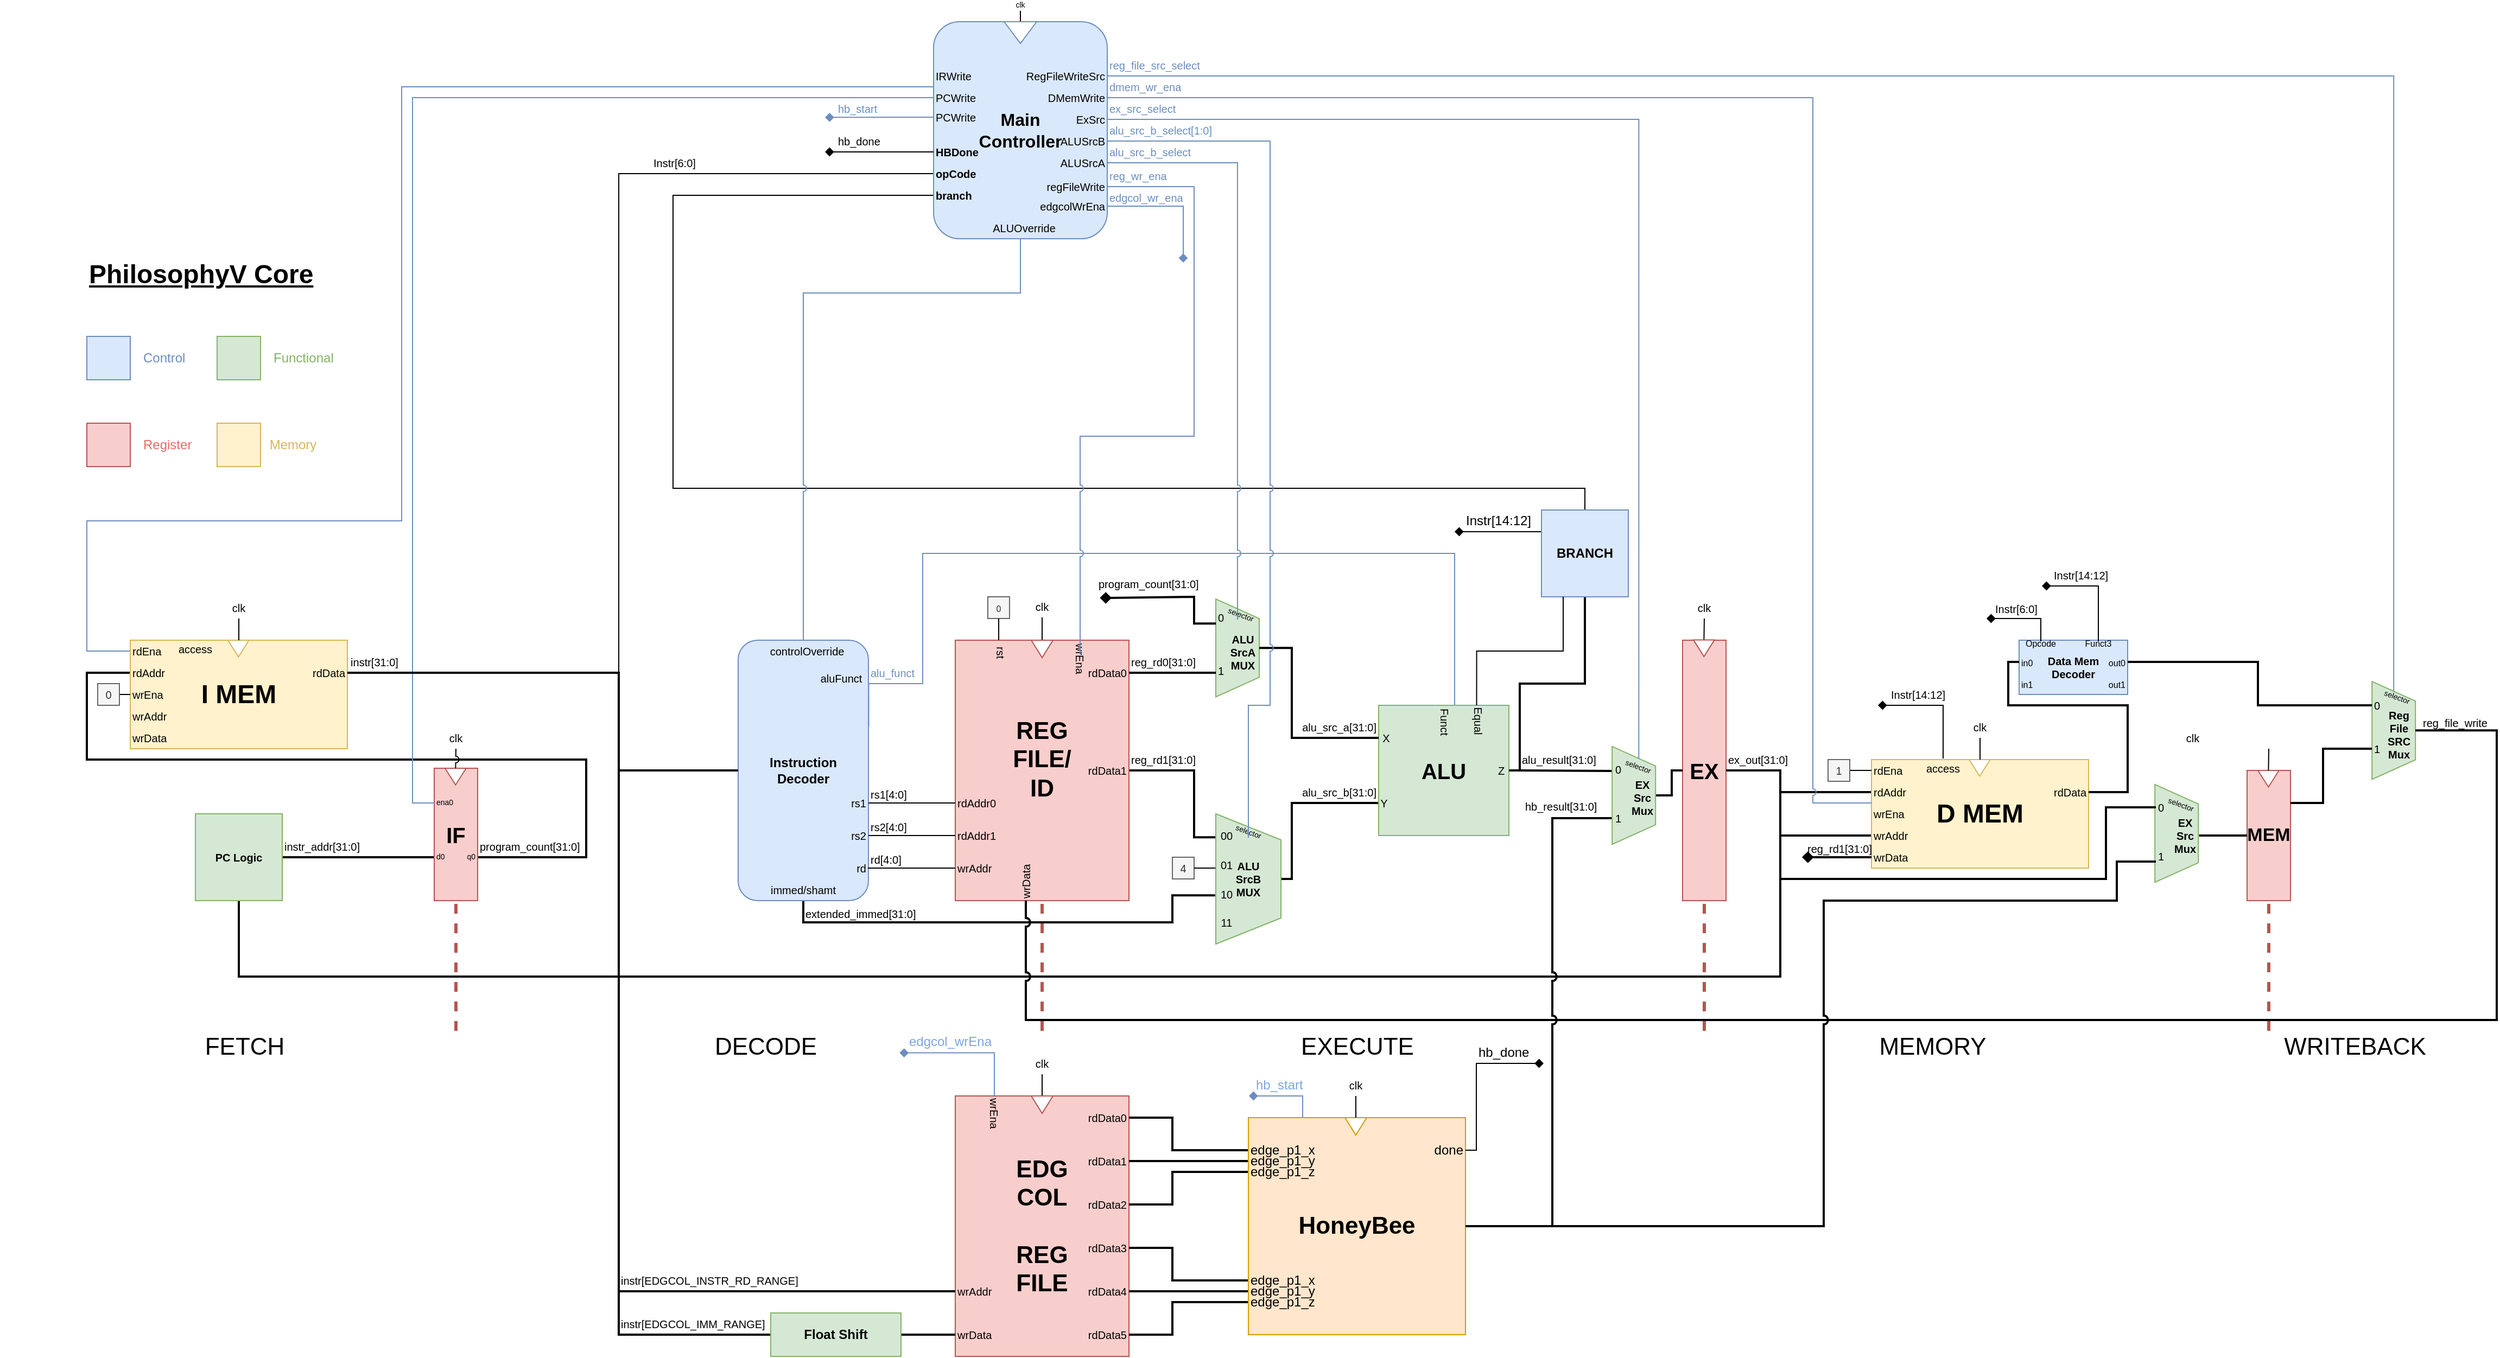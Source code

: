 <mxfile version="12.9.3" type="github" pages="2">
  <diagram id="l-QONBMP0DDUvviEroiV" name="Core">
    <mxGraphModel dx="3838" dy="2303" grid="1" gridSize="10" guides="0" tooltips="1" connect="1" arrows="0" fold="0" page="1" pageScale="1" pageWidth="1654" pageHeight="1169" math="0" shadow="0">
      <root>
        <mxCell id="0" />
        <mxCell id="1" parent="0" />
        <mxCell id="HOlAsRSi7wnQ6gfCSoNq-4" style="edgeStyle=orthogonalEdgeStyle;rounded=0;orthogonalLoop=1;jettySize=auto;html=1;exitX=0.5;exitY=0;exitDx=0;exitDy=0;endArrow=none;endFill=0;strokeWidth=1;entryX=0;entryY=0.5;entryDx=0;entryDy=0;" parent="1" source="HOlAsRSi7wnQ6gfCSoNq-1" target="HOlAsRSi7wnQ6gfCSoNq-5" edge="1">
          <mxGeometry relative="1" as="geometry">
            <mxPoint x="-240" y="-500" as="targetPoint" />
            <Array as="points">
              <mxPoint x="580" y="-260" />
              <mxPoint x="-260" y="-260" />
              <mxPoint x="-260" y="-530" />
            </Array>
          </mxGeometry>
        </mxCell>
        <mxCell id="xL4N-ghUUYKI6hG-xeT8-61" style="edgeStyle=orthogonalEdgeStyle;rounded=0;orthogonalLoop=1;jettySize=auto;html=1;exitX=1;exitY=0.5;exitDx=0;exitDy=0;endArrow=none;endFill=0;fontSize=10;entryX=0;entryY=0.5;entryDx=0;entryDy=0;strokeWidth=2;" parent="1" source="H52QTwc8cEu2d-Yzidcd-16" target="H52QTwc8cEu2d-Yzidcd-69" edge="1">
          <mxGeometry relative="1" as="geometry">
            <mxPoint x="-790" y="-70" as="targetPoint" />
            <Array as="points">
              <mxPoint x="-340" y="80" />
              <mxPoint x="-340" y="-10" />
              <mxPoint x="-800" y="-10" />
              <mxPoint x="-800" y="-90" />
            </Array>
          </mxGeometry>
        </mxCell>
        <mxCell id="hGfVSJJntF7uIiP-9wyQ-5" style="edgeStyle=orthogonalEdgeStyle;rounded=0;jumpStyle=arc;orthogonalLoop=1;jettySize=auto;html=1;exitX=0.5;exitY=1;exitDx=0;exitDy=0;entryX=0.626;entryY=1.011;entryDx=0;entryDy=0;entryPerimeter=0;startArrow=none;startFill=0;endArrow=none;endFill=0;fontSize=10;align=center;strokeWidth=2;" parent="1" source="xL4N-ghUUYKI6hG-xeT8-9" target="JDJYhe-PeFsWq8iMDvUq-151" edge="1">
          <mxGeometry relative="1" as="geometry">
            <Array as="points">
              <mxPoint x="-140" y="140" />
              <mxPoint x="200" y="140" />
              <mxPoint x="200" y="115" />
            </Array>
            <mxPoint x="-60" y="140" as="sourcePoint" />
          </mxGeometry>
        </mxCell>
        <mxCell id="nxd8uxMiezizvUfxafDj-1" style="edgeStyle=orthogonalEdgeStyle;rounded=0;jumpStyle=arc;orthogonalLoop=1;jettySize=auto;html=1;exitX=1;exitY=0.5;exitDx=0;exitDy=0;endArrow=none;endFill=0;fontSize=10;align=center;entryX=0.5;entryY=1;entryDx=0;entryDy=0;strokeWidth=2;" parent="1" source="JDJYhe-PeFsWq8iMDvUq-101" target="H52QTwc8cEu2d-Yzidcd-7" edge="1">
          <mxGeometry relative="1" as="geometry">
            <mxPoint x="160" y="210" as="targetPoint" />
            <Array as="points">
              <mxPoint x="760" />
              <mxPoint x="760" y="190" />
              <mxPoint x="-660" y="190" />
            </Array>
          </mxGeometry>
        </mxCell>
        <mxCell id="z4j0CR-0EhmNLGbJofKO-28" style="edgeStyle=orthogonalEdgeStyle;rounded=0;jumpStyle=arc;orthogonalLoop=1;jettySize=auto;html=1;exitX=0;exitY=0.5;exitDx=0;exitDy=0;endArrow=none;endFill=0;fontSize=10;align=center;entryX=1;entryY=0.5;entryDx=0;entryDy=0;" parent="1" source="JDJYhe-PeFsWq8iMDvUq-144" target="H52QTwc8cEu2d-Yzidcd-70" edge="1">
          <mxGeometry relative="1" as="geometry">
            <mxPoint x="-340" as="targetPoint" />
            <Array as="points">
              <mxPoint x="-310" y="-550" />
              <mxPoint x="-310" y="-90" />
            </Array>
          </mxGeometry>
        </mxCell>
        <mxCell id="b9wL08kcFKdRMESmPfWV-31" value="" style="group;fontSize=10;" parent="1" vertex="1" connectable="0">
          <mxGeometry x="410" y="50" width="160" height="110" as="geometry" />
        </mxCell>
        <mxCell id="JDJYhe-PeFsWq8iMDvUq-91" style="edgeStyle=orthogonalEdgeStyle;rounded=0;orthogonalLoop=1;jettySize=auto;html=1;exitX=1.002;exitY=0.332;exitDx=0;exitDy=0;endArrow=none;endFill=0;strokeWidth=1;fontSize=10;fontColor=#000000;entryX=0.5;entryY=0;entryDx=0;entryDy=0;fillColor=#dae8fc;strokeColor=#6c8ebf;jumpStyle=arc;exitPerimeter=0;" parent="1" source="b9wL08kcFKdRMESmPfWV-22" target="b9wL08kcFKdRMESmPfWV-4" edge="1">
          <mxGeometry relative="1" as="geometry">
            <mxPoint x="440" y="-30" as="targetPoint" />
            <Array as="points">
              <mxPoint x="-80" y="-80" />
              <mxPoint x="-30" y="-80" />
              <mxPoint x="-30" y="-200" />
              <mxPoint x="460" y="-200" />
            </Array>
          </mxGeometry>
        </mxCell>
        <mxCell id="JDJYhe-PeFsWq8iMDvUq-122" style="edgeStyle=orthogonalEdgeStyle;rounded=0;jumpStyle=arc;orthogonalLoop=1;jettySize=auto;html=1;exitX=1;exitY=0.5;exitDx=0;exitDy=0;endArrow=none;endFill=0;strokeWidth=2;fontSize=10;fontColor=#000000;entryX=0.25;entryY=1;entryDx=0;entryDy=0;" parent="1" source="b9wL08kcFKdRMESmPfWV-4" target="aAIYx2HJeKDsSozss50m-56" edge="1">
          <mxGeometry relative="1" as="geometry">
            <mxPoint x="610" y="20" as="targetPoint" />
            <Array as="points">
              <mxPoint x="590" />
              <mxPoint x="590" />
            </Array>
          </mxGeometry>
        </mxCell>
        <mxCell id="JDJYhe-PeFsWq8iMDvUq-132" value="" style="group" parent="1" vertex="1" connectable="0">
          <mxGeometry x="-260" y="-120" width="250" height="240" as="geometry" />
        </mxCell>
        <mxCell id="b9wL08kcFKdRMESmPfWV-39" value="" style="group;rounded=0;fontSize=10;" parent="JDJYhe-PeFsWq8iMDvUq-132" vertex="1" connectable="0">
          <mxGeometry x="30" width="220" height="240" as="geometry" />
        </mxCell>
        <mxCell id="b9wL08kcFKdRMESmPfWV-29" value="" style="group;fontSize=10;" parent="b9wL08kcFKdRMESmPfWV-39" vertex="1" connectable="0">
          <mxGeometry width="210" height="240" as="geometry" />
        </mxCell>
        <mxCell id="xL4N-ghUUYKI6hG-xeT8-17" value="" style="group" parent="b9wL08kcFKdRMESmPfWV-29" vertex="1" connectable="0">
          <mxGeometry x="30" width="120" height="240" as="geometry" />
        </mxCell>
        <mxCell id="b9wL08kcFKdRMESmPfWV-22" value="&lt;b&gt;&lt;font style=&quot;font-size: 12px&quot;&gt;Instruction&lt;br&gt;Decoder&lt;/font&gt;&lt;/b&gt;" style="rounded=1;whiteSpace=wrap;html=1;fillColor=#dae8fc;strokeColor=#6c8ebf;fontSize=10;glass=0;shadow=0;comic=0;" parent="xL4N-ghUUYKI6hG-xeT8-17" vertex="1">
          <mxGeometry width="120" height="240" as="geometry" />
        </mxCell>
        <mxCell id="b9wL08kcFKdRMESmPfWV-28" value="&lt;font style=&quot;font-size: 10px&quot;&gt;aluFunct&lt;br style=&quot;font-size: 10px&quot;&gt;&lt;/font&gt;" style="text;html=1;strokeColor=none;fillColor=none;align=center;verticalAlign=middle;whiteSpace=wrap;rounded=0;fontSize=10;" parent="xL4N-ghUUYKI6hG-xeT8-17" vertex="1">
          <mxGeometry x="70" y="30" width="50" height="10" as="geometry" />
        </mxCell>
        <mxCell id="v3qrlSYfu_zY7_g9KZ85-3" value="controlOverride" style="text;html=1;strokeColor=none;fillColor=none;align=center;verticalAlign=middle;whiteSpace=wrap;rounded=0;shadow=0;glass=0;comic=0;fontSize=10;fontColor=#000000;" parent="xL4N-ghUUYKI6hG-xeT8-17" vertex="1">
          <mxGeometry x="30.003" width="66.667" height="20" as="geometry" />
        </mxCell>
        <mxCell id="xL4N-ghUUYKI6hG-xeT8-6" value="rs1" style="text;html=1;strokeColor=none;fillColor=none;align=right;verticalAlign=middle;whiteSpace=wrap;rounded=0;fontSize=10;fontColor=#000000;" parent="xL4N-ghUUYKI6hG-xeT8-17" vertex="1">
          <mxGeometry x="70" y="140" width="50" height="20" as="geometry" />
        </mxCell>
        <mxCell id="xL4N-ghUUYKI6hG-xeT8-7" value="rs2" style="text;html=1;strokeColor=none;fillColor=none;align=right;verticalAlign=middle;whiteSpace=wrap;rounded=0;fontSize=10;fontColor=#000000;" parent="xL4N-ghUUYKI6hG-xeT8-17" vertex="1">
          <mxGeometry x="70" y="170" width="50" height="20" as="geometry" />
        </mxCell>
        <mxCell id="xL4N-ghUUYKI6hG-xeT8-8" value="rd" style="text;html=1;strokeColor=none;fillColor=none;align=right;verticalAlign=middle;whiteSpace=wrap;rounded=0;fontSize=10;fontColor=#000000;" parent="xL4N-ghUUYKI6hG-xeT8-17" vertex="1">
          <mxGeometry x="70" y="200" width="50" height="20" as="geometry" />
        </mxCell>
        <mxCell id="xL4N-ghUUYKI6hG-xeT8-9" value="immed/shamt" style="text;html=1;strokeColor=none;fillColor=none;align=center;verticalAlign=middle;whiteSpace=wrap;rounded=0;fontSize=10;fontColor=#000000;" parent="xL4N-ghUUYKI6hG-xeT8-17" vertex="1">
          <mxGeometry x="30" y="220" width="60" height="20" as="geometry" />
        </mxCell>
        <mxCell id="JDJYhe-PeFsWq8iMDvUq-157" style="edgeStyle=orthogonalEdgeStyle;rounded=0;jumpStyle=arc;orthogonalLoop=1;jettySize=auto;html=1;exitX=1;exitY=0.5;exitDx=0;exitDy=0;endArrow=none;endFill=0;strokeWidth=2;fontSize=10;fontColor=#000000;entryX=0.18;entryY=0.994;entryDx=0;entryDy=0;entryPerimeter=0;" parent="1" source="JDJYhe-PeFsWq8iMDvUq-75" target="JDJYhe-PeFsWq8iMDvUq-151" edge="1">
          <mxGeometry relative="1" as="geometry">
            <mxPoint x="370" y="50.143" as="targetPoint" />
            <mxPoint x="250" y="60" as="sourcePoint" />
            <Array as="points">
              <mxPoint x="220" />
              <mxPoint x="220" y="62" />
            </Array>
          </mxGeometry>
        </mxCell>
        <mxCell id="JDJYhe-PeFsWq8iMDvUq-159" style="edgeStyle=orthogonalEdgeStyle;rounded=0;jumpStyle=arc;orthogonalLoop=1;jettySize=auto;html=1;exitX=0.5;exitY=0;exitDx=0;exitDy=0;entryX=0;entryY=0.75;entryDx=0;entryDy=0;endArrow=none;endFill=0;strokeWidth=2;fontSize=10;fontColor=#000000;" parent="1" source="JDJYhe-PeFsWq8iMDvUq-151" target="b9wL08kcFKdRMESmPfWV-4" edge="1">
          <mxGeometry relative="1" as="geometry">
            <mxPoint x="390" y="60" as="sourcePoint" />
            <Array as="points">
              <mxPoint x="310" y="100" />
              <mxPoint x="310" y="30" />
            </Array>
          </mxGeometry>
        </mxCell>
        <mxCell id="JDJYhe-PeFsWq8iMDvUq-161" value="" style="group" parent="1" vertex="1" connectable="0">
          <mxGeometry x="360" y="-60" width="260" height="120" as="geometry" />
        </mxCell>
        <mxCell id="JDJYhe-PeFsWq8iMDvUq-148" value="" style="group" parent="JDJYhe-PeFsWq8iMDvUq-161" vertex="1" connectable="0">
          <mxGeometry x="50" width="210" height="120" as="geometry" />
        </mxCell>
        <mxCell id="JDJYhe-PeFsWq8iMDvUq-121" value="" style="group" parent="JDJYhe-PeFsWq8iMDvUq-148" vertex="1" connectable="0">
          <mxGeometry x="-20" width="120" height="120" as="geometry" />
        </mxCell>
        <mxCell id="b9wL08kcFKdRMESmPfWV-4" value="&lt;b&gt;&lt;font style=&quot;font-size: 20px&quot;&gt;ALU&lt;/font&gt;&lt;/b&gt;" style="whiteSpace=wrap;html=1;aspect=fixed;fillColor=#d5e8d4;strokeColor=#82b366;fontSize=10;" parent="JDJYhe-PeFsWq8iMDvUq-121" vertex="1">
          <mxGeometry width="120" height="120" as="geometry" />
        </mxCell>
        <mxCell id="b9wL08kcFKdRMESmPfWV-14" value="&lt;span style=&quot;font-size: 10px;&quot;&gt;Z&lt;/span&gt;" style="text;html=1;strokeColor=none;fillColor=none;align=center;verticalAlign=middle;whiteSpace=wrap;rounded=0;fontSize=10;" parent="JDJYhe-PeFsWq8iMDvUq-121" vertex="1">
          <mxGeometry x="108" y="55" width="10" height="10" as="geometry" />
        </mxCell>
        <mxCell id="b9wL08kcFKdRMESmPfWV-24" value="&lt;span style=&quot;font-size: 10px;&quot;&gt;Funct&lt;br style=&quot;font-size: 10px;&quot;&gt;&lt;/span&gt;" style="text;html=1;strokeColor=none;fillColor=none;align=center;verticalAlign=middle;whiteSpace=wrap;rounded=0;rotation=90;fontSize=10;" parent="JDJYhe-PeFsWq8iMDvUq-121" vertex="1">
          <mxGeometry x="47" y="11" width="29" height="9" as="geometry" />
        </mxCell>
        <mxCell id="b9wL08kcFKdRMESmPfWV-7" value="&lt;font style=&quot;font-size: 10px;&quot;&gt;X&lt;/font&gt;" style="text;html=1;strokeColor=none;fillColor=none;align=center;verticalAlign=middle;whiteSpace=wrap;rounded=0;fontSize=10;" parent="JDJYhe-PeFsWq8iMDvUq-121" vertex="1">
          <mxGeometry x="2" y="20" width="10" height="20" as="geometry" />
        </mxCell>
        <mxCell id="b9wL08kcFKdRMESmPfWV-10" value="&lt;span style=&quot;font-size: 10px;&quot;&gt;Y&lt;/span&gt;" style="text;html=1;strokeColor=none;fillColor=none;align=center;verticalAlign=middle;whiteSpace=wrap;rounded=0;fontSize=10;" parent="JDJYhe-PeFsWq8iMDvUq-121" vertex="1">
          <mxGeometry y="80" width="10" height="20" as="geometry" />
        </mxCell>
        <mxCell id="JDJYhe-PeFsWq8iMDvUq-127" value="alu_result[31:0]" style="text;html=1;strokeColor=none;fillColor=none;align=left;verticalAlign=middle;whiteSpace=wrap;rounded=0;fontSize=10;fontColor=#000000;" parent="JDJYhe-PeFsWq8iMDvUq-148" vertex="1">
          <mxGeometry x="110" y="40" width="60" height="20" as="geometry" />
        </mxCell>
        <mxCell id="Y8Nts720FeTVgcT6DSPe-1" value="hb_result[31:0]" style="text;html=1;align=left;verticalAlign=middle;resizable=0;points=[];autosize=1;fontColor=#000000;fontSize=10;" vertex="1" parent="JDJYhe-PeFsWq8iMDvUq-148">
          <mxGeometry x="113" y="83" width="80" height="20" as="geometry" />
        </mxCell>
        <mxCell id="JDJYhe-PeFsWq8iMDvUq-116" value="alu_src_a[31:0]" style="text;html=1;strokeColor=none;fillColor=none;align=right;verticalAlign=middle;whiteSpace=wrap;rounded=0;fontSize=10;fontColor=#000000;" parent="JDJYhe-PeFsWq8iMDvUq-161" vertex="1">
          <mxGeometry x="-20" y="10" width="50" height="20" as="geometry" />
        </mxCell>
        <mxCell id="JDJYhe-PeFsWq8iMDvUq-117" value="alu_src_b[31:0]" style="text;html=1;strokeColor=none;fillColor=none;align=right;verticalAlign=middle;whiteSpace=wrap;rounded=0;fontSize=10;fontColor=#000000;" parent="JDJYhe-PeFsWq8iMDvUq-161" vertex="1">
          <mxGeometry x="-20" y="70" width="50" height="20" as="geometry" />
        </mxCell>
        <mxCell id="JDJYhe-PeFsWq8iMDvUq-147" value="reg_wr_ena" style="text;html=1;strokeColor=none;fillColor=none;align=left;verticalAlign=middle;whiteSpace=wrap;rounded=0;shadow=0;glass=0;comic=0;fontSize=10;fontColor=#6C8EBF;" parent="1" vertex="1">
          <mxGeometry x="140" y="-558" width="70" height="20" as="geometry" />
        </mxCell>
        <mxCell id="JDJYhe-PeFsWq8iMDvUq-169" value="alu_src_b_select[1:0]" style="text;html=1;strokeColor=none;fillColor=none;align=left;verticalAlign=middle;whiteSpace=wrap;rounded=0;shadow=0;glass=0;comic=0;fontSize=10;fontColor=#6C8EBF;" parent="1" vertex="1">
          <mxGeometry x="140" y="-600" width="70" height="20" as="geometry" />
        </mxCell>
        <mxCell id="JDJYhe-PeFsWq8iMDvUq-172" value="" style="group" parent="1" vertex="1" connectable="0">
          <mxGeometry x="270" y="50" width="120" height="100" as="geometry" />
        </mxCell>
        <mxCell id="JDJYhe-PeFsWq8iMDvUq-158" value="" style="group" parent="JDJYhe-PeFsWq8iMDvUq-172" vertex="1" connectable="0">
          <mxGeometry width="120" height="100" as="geometry" />
        </mxCell>
        <mxCell id="JDJYhe-PeFsWq8iMDvUq-151" value="" style="shape=trapezoid;perimeter=trapezoidPerimeter;whiteSpace=wrap;html=1;rounded=0;shadow=0;glass=0;comic=0;fillColor=#d5e8d4;fontSize=10;align=center;rotation=90;strokeColor=#82b366;" parent="JDJYhe-PeFsWq8iMDvUq-158" vertex="1">
          <mxGeometry x="-60" y="20" width="120" height="60" as="geometry" />
        </mxCell>
        <mxCell id="JDJYhe-PeFsWq8iMDvUq-152" value="&lt;b&gt;ALU SrcB&lt;br&gt;MUX&lt;/b&gt;" style="text;html=1;strokeColor=none;fillColor=none;align=center;verticalAlign=middle;whiteSpace=wrap;rounded=0;shadow=0;glass=0;comic=0;fontSize=10;fontColor=#000000;" parent="JDJYhe-PeFsWq8iMDvUq-158" vertex="1">
          <mxGeometry x="-20" y="30" width="40" height="40" as="geometry" />
        </mxCell>
        <mxCell id="JDJYhe-PeFsWq8iMDvUq-153" value="00" style="text;html=1;strokeColor=none;fillColor=none;align=center;verticalAlign=middle;whiteSpace=wrap;rounded=0;shadow=0;glass=0;comic=0;fontSize=10;fontColor=#000000;" parent="JDJYhe-PeFsWq8iMDvUq-158" vertex="1">
          <mxGeometry x="-30" width="20" height="20" as="geometry" />
        </mxCell>
        <mxCell id="JDJYhe-PeFsWq8iMDvUq-154" value="01" style="text;html=1;strokeColor=none;fillColor=none;align=center;verticalAlign=middle;whiteSpace=wrap;rounded=0;shadow=0;glass=0;comic=0;fontSize=10;fontColor=#000000;" parent="JDJYhe-PeFsWq8iMDvUq-158" vertex="1">
          <mxGeometry x="-30" y="27" width="20" height="20" as="geometry" />
        </mxCell>
        <mxCell id="JDJYhe-PeFsWq8iMDvUq-155" value="10" style="text;html=1;strokeColor=none;fillColor=none;align=center;verticalAlign=middle;whiteSpace=wrap;rounded=0;shadow=0;glass=0;comic=0;fontSize=10;fontColor=#000000;" parent="JDJYhe-PeFsWq8iMDvUq-158" vertex="1">
          <mxGeometry x="-30" y="54" width="20" height="20" as="geometry" />
        </mxCell>
        <mxCell id="JDJYhe-PeFsWq8iMDvUq-156" value="11" style="text;html=1;strokeColor=none;fillColor=none;align=center;verticalAlign=middle;whiteSpace=wrap;rounded=0;shadow=0;glass=0;comic=0;fontSize=10;fontColor=#000000;" parent="JDJYhe-PeFsWq8iMDvUq-158" vertex="1">
          <mxGeometry x="-30" y="80" width="20" height="20" as="geometry" />
        </mxCell>
        <mxCell id="JDJYhe-PeFsWq8iMDvUq-162" value="4" style="whiteSpace=wrap;html=1;aspect=fixed;rounded=0;shadow=0;glass=0;comic=0;fillColor=#f5f5f5;fontSize=10;fontColor=#333333;align=center;strokeColor=#666666;" parent="JDJYhe-PeFsWq8iMDvUq-158" vertex="1">
          <mxGeometry x="-70" y="30" width="20" height="20" as="geometry" />
        </mxCell>
        <mxCell id="JDJYhe-PeFsWq8iMDvUq-163" style="edgeStyle=orthogonalEdgeStyle;rounded=0;jumpStyle=arc;orthogonalLoop=1;jettySize=auto;html=1;exitX=1;exitY=0.5;exitDx=0;exitDy=0;entryX=0.415;entryY=1.006;entryDx=0;entryDy=0;entryPerimeter=0;endArrow=none;endFill=0;strokeWidth=1;fontSize=10;fontColor=#000000;" parent="JDJYhe-PeFsWq8iMDvUq-158" source="JDJYhe-PeFsWq8iMDvUq-162" target="JDJYhe-PeFsWq8iMDvUq-151" edge="1">
          <mxGeometry relative="1" as="geometry" />
        </mxCell>
        <mxCell id="JDJYhe-PeFsWq8iMDvUq-170" value="selector" style="text;html=1;strokeColor=none;fillColor=none;align=center;verticalAlign=middle;whiteSpace=wrap;rounded=0;shadow=0;glass=0;comic=0;fontSize=7;fontColor=#000000;rotation=20;" parent="JDJYhe-PeFsWq8iMDvUq-158" vertex="1">
          <mxGeometry x="-20" y="-3" width="40" height="20" as="geometry" />
        </mxCell>
        <mxCell id="JDJYhe-PeFsWq8iMDvUq-175" style="edgeStyle=orthogonalEdgeStyle;rounded=0;jumpStyle=arc;orthogonalLoop=1;jettySize=auto;html=1;exitX=0;exitY=0.5;exitDx=0;exitDy=0;entryX=0.5;entryY=1;entryDx=0;entryDy=0;endArrow=none;endFill=0;strokeWidth=1;fontSize=7;fontColor=#000000;" parent="1" source="JDJYhe-PeFsWq8iMDvUq-173" edge="1">
          <mxGeometry relative="1" as="geometry">
            <mxPoint x="60" y="-700" as="targetPoint" />
          </mxGeometry>
        </mxCell>
        <mxCell id="H52QTwc8cEu2d-Yzidcd-14" style="edgeStyle=orthogonalEdgeStyle;rounded=0;jumpStyle=arc;orthogonalLoop=1;jettySize=auto;html=1;exitX=1;exitY=0.5;exitDx=0;exitDy=0;entryX=0;entryY=0.5;entryDx=0;entryDy=0;endArrow=none;endFill=0;strokeWidth=2;fontSize=2;fontColor=#000000;" parent="1" source="H52QTwc8cEu2d-Yzidcd-7" target="H52QTwc8cEu2d-Yzidcd-15" edge="1">
          <mxGeometry relative="1" as="geometry">
            <Array as="points">
              <mxPoint x="-650" y="80" />
              <mxPoint x="-650" y="80" />
            </Array>
          </mxGeometry>
        </mxCell>
        <mxCell id="H52QTwc8cEu2d-Yzidcd-28" value="" style="group" parent="1" vertex="1" connectable="0">
          <mxGeometry x="-20" y="-710" width="160" height="220" as="geometry" />
        </mxCell>
        <mxCell id="JDJYhe-PeFsWq8iMDvUq-164" value="" style="group" parent="H52QTwc8cEu2d-Yzidcd-28" vertex="1" connectable="0">
          <mxGeometry y="20" width="160" height="200" as="geometry" />
        </mxCell>
        <mxCell id="JDJYhe-PeFsWq8iMDvUq-133" value="&lt;font style=&quot;font-size: 16px&quot;&gt;&lt;b&gt;Main&lt;br&gt;Controller&lt;br&gt;&lt;/b&gt;&lt;/font&gt;" style="rounded=1;whiteSpace=wrap;html=1;shadow=0;glass=0;comic=0;fillColor=#dae8fc;fontSize=10;align=center;strokeColor=#6c8ebf;" parent="JDJYhe-PeFsWq8iMDvUq-164" vertex="1">
          <mxGeometry width="160" height="200" as="geometry" />
        </mxCell>
        <mxCell id="JDJYhe-PeFsWq8iMDvUq-134" value="PCWrite" style="text;html=1;strokeColor=none;fillColor=none;align=left;verticalAlign=middle;whiteSpace=wrap;rounded=0;shadow=0;glass=0;comic=0;fontSize=10;fontColor=#000000;" parent="JDJYhe-PeFsWq8iMDvUq-164" vertex="1">
          <mxGeometry x="0.003" y="60" width="66.667" height="20" as="geometry" />
        </mxCell>
        <mxCell id="JDJYhe-PeFsWq8iMDvUq-144" value="opCode" style="text;html=1;strokeColor=none;fillColor=none;align=left;verticalAlign=middle;whiteSpace=wrap;rounded=0;shadow=0;glass=0;comic=0;fontSize=10;fontColor=#000000;fontStyle=1" parent="JDJYhe-PeFsWq8iMDvUq-164" vertex="1">
          <mxGeometry y="130" width="53.333" height="20" as="geometry" />
        </mxCell>
        <mxCell id="JDJYhe-PeFsWq8iMDvUq-146" value="regFileWrite" style="text;html=1;strokeColor=none;fillColor=none;align=right;verticalAlign=middle;whiteSpace=wrap;rounded=0;shadow=0;glass=0;comic=0;fontSize=10;fontColor=#000000;" parent="JDJYhe-PeFsWq8iMDvUq-164" vertex="1">
          <mxGeometry x="93.333" y="142" width="66.667" height="20" as="geometry" />
        </mxCell>
        <mxCell id="JDJYhe-PeFsWq8iMDvUq-167" value="ALUSrcB" style="text;html=1;strokeColor=none;fillColor=none;align=right;verticalAlign=middle;whiteSpace=wrap;rounded=0;shadow=0;glass=0;comic=0;fontSize=10;fontColor=#000000;" parent="JDJYhe-PeFsWq8iMDvUq-164" vertex="1">
          <mxGeometry x="110" y="100" width="50" height="20" as="geometry" />
        </mxCell>
        <mxCell id="JDJYhe-PeFsWq8iMDvUq-173" value="" style="triangle;whiteSpace=wrap;html=1;rounded=0;shadow=0;glass=0;comic=0;fillColor=#FFFFFF;fontSize=7;align=left;rotation=90;strokeColor=#6c8ebf;" parent="JDJYhe-PeFsWq8iMDvUq-164" vertex="1">
          <mxGeometry x="70" y="-5" width="20" height="30" as="geometry" />
        </mxCell>
        <mxCell id="z4j0CR-0EhmNLGbJofKO-23" value="ALUSrcA" style="text;html=1;strokeColor=none;fillColor=none;align=right;verticalAlign=middle;whiteSpace=wrap;rounded=0;shadow=0;glass=0;comic=0;fontSize=10;fontColor=#000000;" parent="JDJYhe-PeFsWq8iMDvUq-164" vertex="1">
          <mxGeometry x="110" y="120" width="50" height="20" as="geometry" />
        </mxCell>
        <mxCell id="583djeTrPw9-yn3PCTqU-1" value="IRWrite" style="text;html=1;strokeColor=none;fillColor=none;align=left;verticalAlign=middle;whiteSpace=wrap;rounded=0;shadow=0;glass=0;comic=0;fontSize=10;fontColor=#000000;" parent="JDJYhe-PeFsWq8iMDvUq-164" vertex="1">
          <mxGeometry y="40" width="53.333" height="20" as="geometry" />
        </mxCell>
        <mxCell id="v3qrlSYfu_zY7_g9KZ85-2" value="ALUOverride" style="text;html=1;strokeColor=none;fillColor=none;align=center;verticalAlign=middle;whiteSpace=wrap;rounded=0;shadow=0;glass=0;comic=0;fontSize=10;fontColor=#000000;" parent="JDJYhe-PeFsWq8iMDvUq-164" vertex="1">
          <mxGeometry x="50.003" y="180" width="66.667" height="20" as="geometry" />
        </mxCell>
        <mxCell id="xL4N-ghUUYKI6hG-xeT8-38" value="RegFileWriteSrc" style="text;html=1;strokeColor=none;fillColor=none;align=right;verticalAlign=middle;whiteSpace=wrap;rounded=0;shadow=0;glass=0;comic=0;fontSize=10;fontColor=#000000;" parent="JDJYhe-PeFsWq8iMDvUq-164" vertex="1">
          <mxGeometry x="90" y="40" width="70" height="20" as="geometry" />
        </mxCell>
        <mxCell id="shFazQquoVVio-rWoz1f-1" value="DMemWrite" style="text;html=1;strokeColor=none;fillColor=none;align=right;verticalAlign=middle;whiteSpace=wrap;rounded=0;shadow=0;glass=0;comic=0;fontSize=10;fontColor=#000000;" parent="JDJYhe-PeFsWq8iMDvUq-164" vertex="1">
          <mxGeometry x="90" y="60" width="70" height="20" as="geometry" />
        </mxCell>
        <mxCell id="HOlAsRSi7wnQ6gfCSoNq-5" value="branch" style="text;html=1;strokeColor=none;fillColor=none;align=left;verticalAlign=middle;whiteSpace=wrap;rounded=0;shadow=0;glass=0;comic=0;fontSize=10;fontColor=#000000;fontStyle=1" parent="JDJYhe-PeFsWq8iMDvUq-164" vertex="1">
          <mxGeometry y="150" width="53.333" height="20" as="geometry" />
        </mxCell>
        <mxCell id="aAIYx2HJeKDsSozss50m-25" value="edgcolWrEna" style="text;html=1;strokeColor=none;fillColor=none;align=right;verticalAlign=middle;whiteSpace=wrap;rounded=0;shadow=0;glass=0;comic=0;fontSize=10;fontColor=#000000;" parent="JDJYhe-PeFsWq8iMDvUq-164" vertex="1">
          <mxGeometry x="93.003" y="160" width="66.667" height="20" as="geometry" />
        </mxCell>
        <mxCell id="aAIYx2HJeKDsSozss50m-67" value="ExSrc" style="text;html=1;strokeColor=none;fillColor=none;align=right;verticalAlign=middle;whiteSpace=wrap;rounded=0;shadow=0;glass=0;comic=0;fontSize=10;fontColor=#000000;" parent="JDJYhe-PeFsWq8iMDvUq-164" vertex="1">
          <mxGeometry x="90" y="80" width="70" height="20" as="geometry" />
        </mxCell>
        <mxCell id="aAIYx2HJeKDsSozss50m-70" value="HBDone" style="text;html=1;strokeColor=none;fillColor=none;align=left;verticalAlign=middle;whiteSpace=wrap;rounded=0;shadow=0;glass=0;comic=0;fontSize=10;fontColor=#000000;fontStyle=1" parent="JDJYhe-PeFsWq8iMDvUq-164" vertex="1">
          <mxGeometry y="110" width="53.333" height="20" as="geometry" />
        </mxCell>
        <mxCell id="aAIYx2HJeKDsSozss50m-73" value="PCWrite" style="text;html=1;strokeColor=none;fillColor=none;align=left;verticalAlign=middle;whiteSpace=wrap;rounded=0;shadow=0;glass=0;comic=0;fontSize=10;fontColor=#000000;" parent="JDJYhe-PeFsWq8iMDvUq-164" vertex="1">
          <mxGeometry x="0.003" y="78" width="66.667" height="20" as="geometry" />
        </mxCell>
        <mxCell id="JDJYhe-PeFsWq8iMDvUq-174" value="clk" style="text;html=1;strokeColor=none;fillColor=none;align=center;verticalAlign=middle;whiteSpace=wrap;rounded=0;shadow=0;glass=0;comic=0;fontSize=7;fontColor=#000000;" parent="H52QTwc8cEu2d-Yzidcd-28" vertex="1">
          <mxGeometry x="60" width="40" height="10" as="geometry" />
        </mxCell>
        <mxCell id="H52QTwc8cEu2d-Yzidcd-32" value="" style="group" parent="1" vertex="1" connectable="0">
          <mxGeometry x="-100" y="-180" width="405.106" height="300" as="geometry" />
        </mxCell>
        <mxCell id="z4j0CR-0EhmNLGbJofKO-16" value="" style="group" parent="H52QTwc8cEu2d-Yzidcd-32" vertex="1" connectable="0">
          <mxGeometry x="339.786" y="30.003" width="65.32" height="82.237" as="geometry" />
        </mxCell>
        <mxCell id="z4j0CR-0EhmNLGbJofKO-15" value="" style="group" parent="z4j0CR-0EhmNLGbJofKO-16" vertex="1" connectable="0">
          <mxGeometry width="65.32" height="82.237" as="geometry" />
        </mxCell>
        <mxCell id="z4j0CR-0EhmNLGbJofKO-14" value="" style="group" parent="z4j0CR-0EhmNLGbJofKO-15" vertex="1" connectable="0">
          <mxGeometry width="65.32" height="82.237" as="geometry" />
        </mxCell>
        <mxCell id="z4j0CR-0EhmNLGbJofKO-20" value="" style="group" parent="z4j0CR-0EhmNLGbJofKO-14" vertex="1" connectable="0">
          <mxGeometry y="7.105e-15" width="65.32" height="82.237" as="geometry" />
        </mxCell>
        <mxCell id="z4j0CR-0EhmNLGbJofKO-3" value="" style="shape=trapezoid;perimeter=trapezoidPerimeter;whiteSpace=wrap;html=1;rounded=0;shadow=0;glass=0;comic=0;fillColor=#d5e8d4;fontSize=10;align=center;rotation=90;strokeColor=#82b366;" parent="z4j0CR-0EhmNLGbJofKO-20" vertex="1">
          <mxGeometry x="-24.89" y="17.13" width="90.21" height="40" as="geometry" />
        </mxCell>
        <mxCell id="z4j0CR-0EhmNLGbJofKO-4" value="&lt;b&gt;ALU SrcA&lt;br&gt;MUX&lt;/b&gt;" style="text;html=1;strokeColor=none;fillColor=none;align=center;verticalAlign=middle;whiteSpace=wrap;rounded=0;shadow=0;glass=0;comic=0;fontSize=10;fontColor=#000000;" parent="z4j0CR-0EhmNLGbJofKO-20" vertex="1">
          <mxGeometry x="12.21" y="26.24" width="25.79" height="30" as="geometry" />
        </mxCell>
        <mxCell id="z4j0CR-0EhmNLGbJofKO-13" value="1" style="text;html=1;strokeColor=none;fillColor=none;align=left;verticalAlign=middle;whiteSpace=wrap;rounded=0;fontSize=10;" parent="z4j0CR-0EhmNLGbJofKO-20" vertex="1">
          <mxGeometry x="0.214" y="48.237" width="10" height="20" as="geometry" />
        </mxCell>
        <mxCell id="z4j0CR-0EhmNLGbJofKO-12" value="0" style="text;html=1;strokeColor=none;fillColor=none;align=left;verticalAlign=middle;whiteSpace=wrap;rounded=0;fontSize=10;" parent="z4j0CR-0EhmNLGbJofKO-20" vertex="1">
          <mxGeometry x="0.214" y="-1.003" width="10" height="20" as="geometry" />
        </mxCell>
        <mxCell id="z4j0CR-0EhmNLGbJofKO-11" value="selector" style="text;html=1;strokeColor=none;fillColor=none;align=center;verticalAlign=middle;whiteSpace=wrap;rounded=0;shadow=0;glass=0;comic=0;fontSize=7;fontColor=#000000;rotation=20;" parent="z4j0CR-0EhmNLGbJofKO-20" vertex="1">
          <mxGeometry x="3.214" y="-3.003" width="40" height="20" as="geometry" />
        </mxCell>
        <mxCell id="JDJYhe-PeFsWq8iMDvUq-60" value="clk" style="text;html=1;strokeColor=none;fillColor=none;align=center;verticalAlign=middle;whiteSpace=wrap;rounded=0;fontSize=10;" parent="H52QTwc8cEu2d-Yzidcd-32" vertex="1">
          <mxGeometry x="160" y="19" width="40" height="20" as="geometry" />
        </mxCell>
        <mxCell id="JDJYhe-PeFsWq8iMDvUq-64" value="&lt;font style=&quot;font-size: 8px&quot;&gt;0&lt;/font&gt;" style="whiteSpace=wrap;html=1;aspect=fixed;fillColor=#f5f5f5;fontSize=10;fontColor=#333333;align=center;strokeColor=#666666;" parent="H52QTwc8cEu2d-Yzidcd-32" vertex="1">
          <mxGeometry x="130" y="20" width="20" height="20" as="geometry" />
        </mxCell>
        <mxCell id="JDJYhe-PeFsWq8iMDvUq-56" value="" style="group;fillColor=#f8cecc;strokeColor=#b85450;fontSize=10;" parent="H52QTwc8cEu2d-Yzidcd-32" vertex="1" connectable="0">
          <mxGeometry x="100" y="60" width="160" height="240" as="geometry" />
        </mxCell>
        <mxCell id="JDJYhe-PeFsWq8iMDvUq-114" value="reg_rd0[31:0]" style="text;html=1;strokeColor=none;fillColor=none;align=left;verticalAlign=middle;whiteSpace=wrap;rounded=0;fontSize=10;fontColor=#000000;" parent="H52QTwc8cEu2d-Yzidcd-32" vertex="1">
          <mxGeometry x="260" y="70" width="70" height="20" as="geometry" />
        </mxCell>
        <mxCell id="JDJYhe-PeFsWq8iMDvUq-115" value="reg_rd1[31:0]" style="text;html=1;strokeColor=none;fillColor=none;align=left;verticalAlign=middle;whiteSpace=wrap;rounded=0;fontSize=10;fontColor=#000000;" parent="H52QTwc8cEu2d-Yzidcd-32" vertex="1">
          <mxGeometry x="260" y="160" width="50" height="20" as="geometry" />
        </mxCell>
        <mxCell id="z4j0CR-0EhmNLGbJofKO-26" style="edgeStyle=orthogonalEdgeStyle;rounded=0;jumpStyle=arc;orthogonalLoop=1;jettySize=auto;html=1;exitX=0;exitY=0.5;exitDx=0;exitDy=0;endArrow=none;endFill=0;fontSize=10;entryX=0.5;entryY=1;entryDx=0;entryDy=0;align=center;" parent="H52QTwc8cEu2d-Yzidcd-32" source="JDJYhe-PeFsWq8iMDvUq-58" target="JDJYhe-PeFsWq8iMDvUq-60" edge="1">
          <mxGeometry relative="1" as="geometry">
            <mxPoint x="200" y="49" as="targetPoint" />
            <Array as="points">
              <mxPoint x="180" y="40" />
              <mxPoint x="180" y="40" />
            </Array>
          </mxGeometry>
        </mxCell>
        <mxCell id="JDJYhe-PeFsWq8iMDvUq-58" value="" style="triangle;whiteSpace=wrap;html=1;fontSize=10;rotation=90;fillColor=#FFFFFF;strokeColor=#b85450;" parent="H52QTwc8cEu2d-Yzidcd-32" vertex="1">
          <mxGeometry x="172" y="58" width="16" height="20" as="geometry" />
        </mxCell>
        <mxCell id="JDJYhe-PeFsWq8iMDvUq-59" value="rdData0" style="text;html=1;strokeColor=none;fillColor=none;align=right;verticalAlign=middle;whiteSpace=wrap;rounded=0;fontSize=10;" parent="H52QTwc8cEu2d-Yzidcd-32" vertex="1">
          <mxGeometry x="200" y="80" width="60" height="20" as="geometry" />
        </mxCell>
        <mxCell id="JDJYhe-PeFsWq8iMDvUq-62" value="rst" style="text;html=1;strokeColor=none;fillColor=none;align=left;verticalAlign=middle;whiteSpace=wrap;rounded=0;fontSize=10;fontColor=#000000;rotation=90;" parent="H52QTwc8cEu2d-Yzidcd-32" vertex="1">
          <mxGeometry x="126" y="70" width="32" height="20" as="geometry" />
        </mxCell>
        <mxCell id="JDJYhe-PeFsWq8iMDvUq-71" value="rdAddr0" style="text;html=1;strokeColor=none;fillColor=none;align=left;verticalAlign=middle;whiteSpace=wrap;rounded=0;fontSize=10;fontColor=#000000;" parent="H52QTwc8cEu2d-Yzidcd-32" vertex="1">
          <mxGeometry x="100" y="200" width="50" height="20" as="geometry" />
        </mxCell>
        <mxCell id="JDJYhe-PeFsWq8iMDvUq-72" value="rdAddr1" style="text;html=1;strokeColor=none;fillColor=none;align=left;verticalAlign=middle;whiteSpace=wrap;rounded=0;fontSize=10;fontColor=#000000;" parent="H52QTwc8cEu2d-Yzidcd-32" vertex="1">
          <mxGeometry x="100" y="230" width="50" height="20" as="geometry" />
        </mxCell>
        <mxCell id="JDJYhe-PeFsWq8iMDvUq-74" value="wrAddr" style="text;html=1;strokeColor=none;fillColor=none;align=left;verticalAlign=middle;whiteSpace=wrap;rounded=0;fontSize=10;fontColor=#000000;" parent="H52QTwc8cEu2d-Yzidcd-32" vertex="1">
          <mxGeometry x="100" y="260" width="50" height="20" as="geometry" />
        </mxCell>
        <mxCell id="JDJYhe-PeFsWq8iMDvUq-75" value="rdData1" style="text;html=1;strokeColor=none;fillColor=none;align=right;verticalAlign=middle;whiteSpace=wrap;rounded=0;fontSize=10;" parent="H52QTwc8cEu2d-Yzidcd-32" vertex="1">
          <mxGeometry x="200" y="170" width="60" height="20" as="geometry" />
        </mxCell>
        <mxCell id="JDJYhe-PeFsWq8iMDvUq-79" value="wrEna" style="text;html=1;strokeColor=none;fillColor=none;align=left;verticalAlign=middle;whiteSpace=wrap;rounded=0;fontSize=10;fontColor=#000000;rotation=90;" parent="H52QTwc8cEu2d-Yzidcd-32" vertex="1">
          <mxGeometry x="199" y="67" width="32" height="20" as="geometry" />
        </mxCell>
        <mxCell id="JDJYhe-PeFsWq8iMDvUq-82" value="wrData" style="text;html=1;strokeColor=none;fillColor=none;align=left;verticalAlign=middle;whiteSpace=wrap;rounded=0;fontSize=10;fontColor=#000000;rotation=-90;" parent="H52QTwc8cEu2d-Yzidcd-32" vertex="1">
          <mxGeometry x="140" y="265" width="50" height="20" as="geometry" />
        </mxCell>
        <mxCell id="H52QTwc8cEu2d-Yzidcd-33" value="&lt;b style=&quot;font-size: 22px&quot;&gt;REG FILE/&lt;br&gt;ID&lt;br&gt;&lt;/b&gt;" style="text;html=1;strokeColor=none;fillColor=none;align=center;verticalAlign=middle;whiteSpace=wrap;rounded=0;shadow=0;glass=0;comic=0;fontSize=22;fontColor=#000000;" parent="H52QTwc8cEu2d-Yzidcd-32" vertex="1">
          <mxGeometry x="160" y="160" width="40" height="20" as="geometry" />
        </mxCell>
        <mxCell id="JDJYhe-PeFsWq8iMDvUq-66" style="edgeStyle=orthogonalEdgeStyle;rounded=0;orthogonalLoop=1;jettySize=auto;html=1;exitX=0.5;exitY=1;exitDx=0;exitDy=0;entryX=0.25;entryY=0;entryDx=0;entryDy=0;endArrow=none;endFill=0;strokeWidth=1;fontSize=10;fontColor=#000000;jumpStyle=arc;" parent="H52QTwc8cEu2d-Yzidcd-32" source="JDJYhe-PeFsWq8iMDvUq-64" edge="1">
          <mxGeometry relative="1" as="geometry">
            <mxPoint x="140" y="60" as="targetPoint" />
          </mxGeometry>
        </mxCell>
        <mxCell id="nxd8uxMiezizvUfxafDj-7" value="&lt;font style=&quot;font-size: 10px&quot;&gt;program_count[31:0]&lt;/font&gt;" style="text;html=1;align=left;verticalAlign=middle;resizable=0;points=[];autosize=1;fontSize=22;fontColor=#000000;" parent="H52QTwc8cEu2d-Yzidcd-32" vertex="1">
          <mxGeometry x="230" y="-10" width="110" height="30" as="geometry" />
        </mxCell>
        <mxCell id="nxd8uxMiezizvUfxafDj-6" style="edgeStyle=orthogonalEdgeStyle;rounded=0;jumpStyle=arc;orthogonalLoop=1;jettySize=auto;html=1;exitX=0.25;exitY=1;exitDx=0;exitDy=0;endArrow=diamond;endFill=1;fontSize=10;align=center;entryX=0.029;entryY=1.033;entryDx=0;entryDy=0;entryPerimeter=0;strokeWidth=2;" parent="H52QTwc8cEu2d-Yzidcd-32" source="z4j0CR-0EhmNLGbJofKO-3" target="nxd8uxMiezizvUfxafDj-7" edge="1">
          <mxGeometry relative="1" as="geometry">
            <mxPoint x="250" y="20" as="targetPoint" />
            <Array as="points">
              <mxPoint x="320" y="45" />
              <mxPoint x="320" y="20" />
              <mxPoint x="260" y="20" />
              <mxPoint x="260" y="21" />
            </Array>
          </mxGeometry>
        </mxCell>
        <mxCell id="JDJYhe-PeFsWq8iMDvUq-145" value="alu_funct" style="text;html=1;strokeColor=none;fillColor=none;align=left;verticalAlign=middle;whiteSpace=wrap;rounded=0;shadow=0;glass=0;comic=0;fontSize=10;fontColor=#6C8EBF;" parent="H52QTwc8cEu2d-Yzidcd-32" vertex="1">
          <mxGeometry x="20" y="80" width="40" height="20" as="geometry" />
        </mxCell>
        <mxCell id="xL4N-ghUUYKI6hG-xeT8-18" value="rs1[4:0]" style="text;html=1;fontSize=10;" parent="H52QTwc8cEu2d-Yzidcd-32" vertex="1">
          <mxGeometry x="20" y="190" width="40" height="30" as="geometry" />
        </mxCell>
        <mxCell id="xL4N-ghUUYKI6hG-xeT8-19" value="rs2[4:0]" style="text;html=1;fontSize=10;" parent="H52QTwc8cEu2d-Yzidcd-32" vertex="1">
          <mxGeometry x="20" y="220" width="40" height="30" as="geometry" />
        </mxCell>
        <mxCell id="xL4N-ghUUYKI6hG-xeT8-21" value="rd[4:0]" style="text;html=1;fontSize=10;" parent="H52QTwc8cEu2d-Yzidcd-32" vertex="1">
          <mxGeometry x="20" y="250" width="40" height="30" as="geometry" />
        </mxCell>
        <mxCell id="H52QTwc8cEu2d-Yzidcd-36" value="FETCH" style="text;html=1;align=center;verticalAlign=middle;resizable=0;points=[];autosize=1;fontSize=22;fontColor=#000000;" parent="1" vertex="1">
          <mxGeometry x="-700" y="240" width="90" height="30" as="geometry" />
        </mxCell>
        <mxCell id="H52QTwc8cEu2d-Yzidcd-37" value="DECODE" style="text;html=1;align=center;verticalAlign=middle;resizable=0;points=[];autosize=1;fontSize=22;fontColor=#000000;" parent="1" vertex="1">
          <mxGeometry x="-230" y="240" width="110" height="30" as="geometry" />
        </mxCell>
        <mxCell id="H52QTwc8cEu2d-Yzidcd-44" value="EXECUTE" style="text;html=1;align=center;verticalAlign=middle;resizable=0;points=[];autosize=1;fontSize=22;fontColor=#000000;" parent="1" vertex="1">
          <mxGeometry x="310" y="240" width="120" height="30" as="geometry" />
        </mxCell>
        <mxCell id="JDJYhe-PeFsWq8iMDvUq-124" value="clk" style="text;html=1;strokeColor=none;fillColor=none;align=center;verticalAlign=middle;whiteSpace=wrap;rounded=0;fontSize=10;fontColor=#000000;" parent="1" vertex="1">
          <mxGeometry x="670" y="-160" width="40" height="20" as="geometry" />
        </mxCell>
        <mxCell id="JDJYhe-PeFsWq8iMDvUq-125" style="edgeStyle=orthogonalEdgeStyle;rounded=0;jumpStyle=arc;orthogonalLoop=1;jettySize=auto;html=1;exitX=0;exitY=0.5;exitDx=0;exitDy=0;entryX=0.5;entryY=1;entryDx=0;entryDy=0;endArrow=none;endFill=0;strokeWidth=1;fontSize=10;fontColor=#000000;" parent="1" source="JDJYhe-PeFsWq8iMDvUq-102" target="JDJYhe-PeFsWq8iMDvUq-124" edge="1">
          <mxGeometry relative="1" as="geometry" />
        </mxCell>
        <mxCell id="H52QTwc8cEu2d-Yzidcd-47" value="" style="group" parent="1" vertex="1" connectable="0">
          <mxGeometry x="640" y="-122.34" width="100" height="242.34" as="geometry" />
        </mxCell>
        <mxCell id="JDJYhe-PeFsWq8iMDvUq-128" value="ex_out[31:0]" style="text;html=1;strokeColor=none;fillColor=none;align=left;verticalAlign=middle;whiteSpace=wrap;rounded=0;fontSize=10;fontColor=#000000;" parent="H52QTwc8cEu2d-Yzidcd-47" vertex="1">
          <mxGeometry x="70" y="102.34" width="60" height="20" as="geometry" />
        </mxCell>
        <mxCell id="JDJYhe-PeFsWq8iMDvUq-101" value="&lt;b&gt;&lt;font style=&quot;font-size: 20px&quot;&gt;EX&lt;/font&gt;&lt;br style=&quot;font-size: 10px&quot;&gt;&lt;/b&gt;" style="rounded=0;whiteSpace=wrap;html=1;fillColor=#f8cecc;fontSize=10;align=center;strokeColor=#b85450;" parent="H52QTwc8cEu2d-Yzidcd-47" vertex="1">
          <mxGeometry x="30" y="2.34" width="40" height="240" as="geometry" />
        </mxCell>
        <mxCell id="JDJYhe-PeFsWq8iMDvUq-102" value="" style="triangle;whiteSpace=wrap;html=1;fillColor=#FFFFFF;fontSize=10;align=left;rotation=90;strokeColor=#b85450;" parent="H52QTwc8cEu2d-Yzidcd-47" vertex="1">
          <mxGeometry x="42.02" width="15.32" height="19.38" as="geometry" />
        </mxCell>
        <mxCell id="H52QTwc8cEu2d-Yzidcd-51" value="" style="group" parent="1" vertex="1" connectable="0">
          <mxGeometry x="1120" y="-120" width="100" height="242.34" as="geometry" />
        </mxCell>
        <mxCell id="H52QTwc8cEu2d-Yzidcd-53" value="&lt;b&gt;&lt;font style=&quot;font-size: 17px&quot;&gt;MEM&lt;/font&gt;&lt;br style=&quot;font-size: 10px&quot;&gt;&lt;/b&gt;" style="rounded=0;whiteSpace=wrap;html=1;fillColor=#f8cecc;fontSize=10;align=center;strokeColor=#b85450;" parent="H52QTwc8cEu2d-Yzidcd-51" vertex="1">
          <mxGeometry x="70" y="120" width="40" height="120" as="geometry" />
        </mxCell>
        <mxCell id="H52QTwc8cEu2d-Yzidcd-54" value="" style="triangle;whiteSpace=wrap;html=1;fillColor=#FFFFFF;fontSize=10;align=left;rotation=90;strokeColor=#b85450;" parent="H52QTwc8cEu2d-Yzidcd-51" vertex="1">
          <mxGeometry x="82.02" y="118" width="15.32" height="19.38" as="geometry" />
        </mxCell>
        <mxCell id="H52QTwc8cEu2d-Yzidcd-56" style="edgeStyle=orthogonalEdgeStyle;rounded=0;jumpStyle=none;orthogonalLoop=1;jettySize=auto;html=1;exitX=0.5;exitY=1;exitDx=0;exitDy=0;entryX=0;entryY=0.5;entryDx=0;entryDy=0;endArrow=none;endFill=0;strokeWidth=1;fontSize=22;fontColor=#000000;" parent="H52QTwc8cEu2d-Yzidcd-51" target="H52QTwc8cEu2d-Yzidcd-54" edge="1">
          <mxGeometry relative="1" as="geometry">
            <mxPoint x="90" y="100" as="sourcePoint" />
          </mxGeometry>
        </mxCell>
        <mxCell id="H52QTwc8cEu2d-Yzidcd-55" value="clk" style="text;html=1;strokeColor=none;fillColor=none;align=center;verticalAlign=middle;whiteSpace=wrap;rounded=0;fontSize=10;fontColor=#000000;" parent="H52QTwc8cEu2d-Yzidcd-51" vertex="1">
          <mxGeometry y="80" width="40" height="20" as="geometry" />
        </mxCell>
        <mxCell id="Y8Nts720FeTVgcT6DSPe-2" value="" style="shape=trapezoid;perimeter=trapezoidPerimeter;whiteSpace=wrap;html=1;rounded=0;shadow=0;glass=0;comic=0;fillColor=#d5e8d4;fontSize=10;align=center;rotation=90;strokeColor=#82b366;" vertex="1" parent="H52QTwc8cEu2d-Yzidcd-51">
          <mxGeometry x="-40.004" y="158.003" width="90.21" height="40" as="geometry" />
        </mxCell>
        <mxCell id="Y8Nts720FeTVgcT6DSPe-3" value="&lt;b&gt;EX&lt;br&gt;Src&lt;br&gt;Mux&lt;/b&gt;" style="text;html=1;strokeColor=none;fillColor=none;align=center;verticalAlign=middle;whiteSpace=wrap;rounded=0;shadow=0;glass=0;comic=0;fontSize=10;fontColor=#000000;" vertex="1" parent="H52QTwc8cEu2d-Yzidcd-51">
          <mxGeometry x="-0.004" y="165.003" width="25.79" height="30" as="geometry" />
        </mxCell>
        <mxCell id="Y8Nts720FeTVgcT6DSPe-4" value="1" style="text;html=1;strokeColor=none;fillColor=none;align=left;verticalAlign=middle;whiteSpace=wrap;rounded=0;fontSize=10;" vertex="1" parent="H52QTwc8cEu2d-Yzidcd-51">
          <mxGeometry x="-14" y="189" width="10" height="20" as="geometry" />
        </mxCell>
        <mxCell id="Y8Nts720FeTVgcT6DSPe-5" value="0" style="text;html=1;strokeColor=none;fillColor=none;align=left;verticalAlign=middle;whiteSpace=wrap;rounded=0;fontSize=10;" vertex="1" parent="H52QTwc8cEu2d-Yzidcd-51">
          <mxGeometry x="-14" y="144" width="10" height="20" as="geometry" />
        </mxCell>
        <mxCell id="Y8Nts720FeTVgcT6DSPe-6" value="selector" style="text;html=1;strokeColor=none;fillColor=none;align=center;verticalAlign=middle;whiteSpace=wrap;rounded=0;shadow=0;glass=0;comic=0;fontSize=7;fontColor=#000000;rotation=20;" vertex="1" parent="H52QTwc8cEu2d-Yzidcd-51">
          <mxGeometry x="-11" y="142" width="40" height="20" as="geometry" />
        </mxCell>
        <mxCell id="Y8Nts720FeTVgcT6DSPe-9" style="edgeStyle=orthogonalEdgeStyle;rounded=0;jumpStyle=arc;orthogonalLoop=1;jettySize=auto;html=1;exitX=1;exitY=0.5;exitDx=0;exitDy=0;entryX=0;entryY=0.5;entryDx=0;entryDy=0;endArrow=none;endFill=0;strokeWidth=2;fontSize=10;" edge="1" parent="H52QTwc8cEu2d-Yzidcd-51" source="Y8Nts720FeTVgcT6DSPe-3" target="H52QTwc8cEu2d-Yzidcd-53">
          <mxGeometry relative="1" as="geometry" />
        </mxCell>
        <mxCell id="H52QTwc8cEu2d-Yzidcd-58" value="MEMORY" style="text;html=1;align=center;verticalAlign=middle;resizable=0;points=[];autosize=1;fontSize=22;fontColor=#000000;" parent="1" vertex="1">
          <mxGeometry x="845" y="240" width="110" height="30" as="geometry" />
        </mxCell>
        <mxCell id="H52QTwc8cEu2d-Yzidcd-59" value="WRITEBACK" style="text;html=1;align=center;verticalAlign=middle;resizable=0;points=[];autosize=1;fontSize=22;fontColor=#000000;" parent="1" vertex="1">
          <mxGeometry x="1214" y="240" width="150" height="30" as="geometry" />
        </mxCell>
        <mxCell id="H52QTwc8cEu2d-Yzidcd-68" value="&lt;font style=&quot;font-size: 10px&quot;&gt;program_count[31:0]&lt;/font&gt;" style="text;html=1;align=left;verticalAlign=middle;resizable=0;points=[];autosize=1;fontSize=10;fontColor=#000000;" parent="1" vertex="1">
          <mxGeometry x="-440" y="60" width="110" height="20" as="geometry" />
        </mxCell>
        <mxCell id="z4j0CR-0EhmNLGbJofKO-17" style="edgeStyle=orthogonalEdgeStyle;rounded=0;orthogonalLoop=1;jettySize=auto;html=1;exitX=1;exitY=0.5;exitDx=0;exitDy=0;endArrow=none;endFill=0;fontSize=10;strokeWidth=2;" parent="1" source="JDJYhe-PeFsWq8iMDvUq-59" edge="1">
          <mxGeometry relative="1" as="geometry">
            <mxPoint x="240" y="-90" as="targetPoint" />
          </mxGeometry>
        </mxCell>
        <mxCell id="z4j0CR-0EhmNLGbJofKO-21" style="edgeStyle=orthogonalEdgeStyle;rounded=0;orthogonalLoop=1;jettySize=auto;html=1;exitX=0.5;exitY=0;exitDx=0;exitDy=0;entryX=0;entryY=0.25;entryDx=0;entryDy=0;endArrow=none;endFill=0;fontSize=10;strokeWidth=2;" parent="1" source="z4j0CR-0EhmNLGbJofKO-3" target="b9wL08kcFKdRMESmPfWV-4" edge="1">
          <mxGeometry relative="1" as="geometry">
            <Array as="points">
              <mxPoint x="310" y="-113" />
              <mxPoint x="310" y="-30" />
            </Array>
          </mxGeometry>
        </mxCell>
        <mxCell id="JDJYhe-PeFsWq8iMDvUq-168" style="edgeStyle=orthogonalEdgeStyle;rounded=0;jumpStyle=arc;orthogonalLoop=1;jettySize=auto;html=1;exitX=0;exitY=0.5;exitDx=0;exitDy=0;endArrow=none;endFill=0;strokeWidth=1;fontSize=10;fontColor=#000000;fillColor=#dae8fc;strokeColor=#6c8ebf;entryX=1;entryY=0.5;entryDx=0;entryDy=0;" parent="1" target="JDJYhe-PeFsWq8iMDvUq-167" edge="1">
          <mxGeometry relative="1" as="geometry">
            <mxPoint x="190" y="-570" as="targetPoint" />
            <Array as="points">
              <mxPoint x="270" y="-60" />
              <mxPoint x="290" y="-60" />
              <mxPoint x="290" y="-580" />
            </Array>
            <mxPoint x="270" y="62" as="sourcePoint" />
          </mxGeometry>
        </mxCell>
        <mxCell id="z4j0CR-0EhmNLGbJofKO-24" value="alu_src_b_select" style="text;html=1;strokeColor=none;fillColor=none;align=left;verticalAlign=middle;whiteSpace=wrap;rounded=0;shadow=0;glass=0;comic=0;fontSize=10;fontColor=#6C8EBF;" parent="1" vertex="1">
          <mxGeometry x="140" y="-580" width="70" height="20" as="geometry" />
        </mxCell>
        <mxCell id="z4j0CR-0EhmNLGbJofKO-25" style="edgeStyle=orthogonalEdgeStyle;rounded=0;jumpStyle=arc;orthogonalLoop=1;jettySize=auto;html=1;exitX=0;exitY=0.5;exitDx=0;exitDy=0;endArrow=none;endFill=0;fontSize=10;entryX=1;entryY=0.5;entryDx=0;entryDy=0;fillColor=#dae8fc;strokeColor=#6c8ebf;" parent="1" target="z4j0CR-0EhmNLGbJofKO-23" edge="1">
          <mxGeometry relative="1" as="geometry">
            <mxPoint x="260" y="-490" as="targetPoint" />
            <Array as="points">
              <mxPoint x="260" y="-560" />
            </Array>
            <mxPoint x="260.001" y="-138.951" as="sourcePoint" />
          </mxGeometry>
        </mxCell>
        <mxCell id="JDJYhe-PeFsWq8iMDvUq-78" style="edgeStyle=orthogonalEdgeStyle;rounded=0;orthogonalLoop=1;jettySize=auto;html=1;exitX=0;exitY=0.5;exitDx=0;exitDy=0;endArrow=none;endFill=0;strokeWidth=1;fontSize=10;fontColor=#000000;fillColor=#dae8fc;strokeColor=#6c8ebf;entryX=1;entryY=0.5;entryDx=0;entryDy=0;jumpStyle=arc;" parent="1" target="JDJYhe-PeFsWq8iMDvUq-146" edge="1">
          <mxGeometry relative="1" as="geometry">
            <mxPoint x="120" y="-148" as="targetPoint" />
            <mxPoint x="115" y="-107.0" as="sourcePoint" />
            <Array as="points">
              <mxPoint x="115" y="-308" />
              <mxPoint x="220" y="-308" />
              <mxPoint x="220" y="-538" />
            </Array>
          </mxGeometry>
        </mxCell>
        <mxCell id="v3qrlSYfu_zY7_g9KZ85-1" style="edgeStyle=orthogonalEdgeStyle;rounded=0;jumpStyle=arc;orthogonalLoop=1;jettySize=auto;html=1;exitX=0.5;exitY=1;exitDx=0;exitDy=0;endArrow=none;endFill=0;fontSize=10;align=center;fillColor=#dae8fc;strokeColor=#6c8ebf;" parent="1" source="JDJYhe-PeFsWq8iMDvUq-133" target="b9wL08kcFKdRMESmPfWV-22" edge="1">
          <mxGeometry relative="1" as="geometry">
            <Array as="points">
              <mxPoint x="60" y="-440" />
              <mxPoint x="-140" y="-440" />
            </Array>
          </mxGeometry>
        </mxCell>
        <mxCell id="583djeTrPw9-yn3PCTqU-3" style="edgeStyle=orthogonalEdgeStyle;rounded=0;jumpStyle=arc;orthogonalLoop=1;jettySize=auto;html=1;endArrow=none;endFill=0;fontSize=10;align=center;fillColor=#dae8fc;strokeColor=#6c8ebf;entryX=0;entryY=0.5;entryDx=0;entryDy=0;" parent="1" target="xL4N-ghUUYKI6hG-xeT8-56" edge="1">
          <mxGeometry relative="1" as="geometry">
            <mxPoint x="-630" y="-180" as="targetPoint" />
            <mxPoint x="-20" y="-630" as="sourcePoint" />
            <Array as="points">
              <mxPoint x="-510" y="-630" />
              <mxPoint x="-510" y="-230" />
              <mxPoint x="-800" y="-230" />
              <mxPoint x="-800" y="-110" />
            </Array>
          </mxGeometry>
        </mxCell>
        <mxCell id="nxd8uxMiezizvUfxafDj-4" value="" style="group" parent="1" vertex="1" connectable="0">
          <mxGeometry x="-700" y="40" width="120" height="80" as="geometry" />
        </mxCell>
        <mxCell id="H52QTwc8cEu2d-Yzidcd-7" value="&lt;font size=&quot;1&quot;&gt;&lt;b&gt;PC Logic&lt;br&gt;&lt;/b&gt;&lt;/font&gt;" style="whiteSpace=wrap;html=1;aspect=fixed;rounded=0;shadow=0;glass=0;comic=0;fillColor=#d5e8d4;fontSize=7;align=center;strokeColor=#82b366;" parent="nxd8uxMiezizvUfxafDj-4" vertex="1">
          <mxGeometry width="80" height="80" as="geometry" />
        </mxCell>
        <mxCell id="H52QTwc8cEu2d-Yzidcd-66" value="&lt;font style=&quot;font-size: 10px&quot;&gt;instr_addr[31:0]&lt;br&gt;&lt;/font&gt;" style="text;html=1;strokeColor=none;fillColor=none;align=left;verticalAlign=middle;whiteSpace=wrap;rounded=0;shadow=0;glass=0;comic=0;fontSize=10;fontColor=#000000;" parent="nxd8uxMiezizvUfxafDj-4" vertex="1">
          <mxGeometry x="80" y="20" width="40" height="20" as="geometry" />
        </mxCell>
        <mxCell id="xL4N-ghUUYKI6hG-xeT8-5" style="edgeStyle=orthogonalEdgeStyle;rounded=0;orthogonalLoop=1;jettySize=auto;html=1;exitX=0;exitY=0.5;exitDx=0;exitDy=0;endArrow=none;endFill=0;entryX=1;entryY=0.5;entryDx=0;entryDy=0;strokeWidth=2;" parent="1" source="b9wL08kcFKdRMESmPfWV-22" target="H52QTwc8cEu2d-Yzidcd-70" edge="1">
          <mxGeometry relative="1" as="geometry">
            <mxPoint x="-300" as="targetPoint" />
            <Array as="points">
              <mxPoint x="-310" />
              <mxPoint x="-310" y="-90" />
            </Array>
          </mxGeometry>
        </mxCell>
        <mxCell id="xL4N-ghUUYKI6hG-xeT8-10" value="extended_immed[31:0]" style="text;html=1;fontSize=10;" parent="1" vertex="1">
          <mxGeometry x="-140" y="120" width="40" height="30" as="geometry" />
        </mxCell>
        <mxCell id="xL4N-ghUUYKI6hG-xeT8-11" style="edgeStyle=orthogonalEdgeStyle;rounded=0;orthogonalLoop=1;jettySize=auto;html=1;exitX=0.995;exitY=0.875;exitDx=0;exitDy=0;entryX=0;entryY=0.5;entryDx=0;entryDy=0;endArrow=none;endFill=0;exitPerimeter=0;" parent="1" source="b9wL08kcFKdRMESmPfWV-22" target="JDJYhe-PeFsWq8iMDvUq-74" edge="1">
          <mxGeometry relative="1" as="geometry" />
        </mxCell>
        <mxCell id="xL4N-ghUUYKI6hG-xeT8-12" style="edgeStyle=orthogonalEdgeStyle;rounded=0;orthogonalLoop=1;jettySize=auto;html=1;exitX=1;exitY=0.5;exitDx=0;exitDy=0;entryX=0;entryY=0.5;entryDx=0;entryDy=0;endArrow=none;endFill=0;" parent="1" source="xL4N-ghUUYKI6hG-xeT8-7" target="JDJYhe-PeFsWq8iMDvUq-72" edge="1">
          <mxGeometry relative="1" as="geometry" />
        </mxCell>
        <mxCell id="xL4N-ghUUYKI6hG-xeT8-13" style="edgeStyle=orthogonalEdgeStyle;rounded=0;orthogonalLoop=1;jettySize=auto;html=1;exitX=1;exitY=0.5;exitDx=0;exitDy=0;entryX=0;entryY=0.5;entryDx=0;entryDy=0;endArrow=none;endFill=0;" parent="1" source="xL4N-ghUUYKI6hG-xeT8-6" target="JDJYhe-PeFsWq8iMDvUq-71" edge="1">
          <mxGeometry relative="1" as="geometry" />
        </mxCell>
        <mxCell id="xL4N-ghUUYKI6hG-xeT8-22" value="" style="group" parent="1" vertex="1" connectable="0">
          <mxGeometry x="-880" y="-440" width="90" height="280" as="geometry" />
        </mxCell>
        <mxCell id="xL4N-ghUUYKI6hG-xeT8-26" value="" style="group" parent="xL4N-ghUUYKI6hG-xeT8-22" vertex="1" connectable="0">
          <mxGeometry x="80" y="40" width="90" height="120" as="geometry" />
        </mxCell>
        <mxCell id="b9wL08kcFKdRMESmPfWV-15" value="" style="whiteSpace=wrap;html=1;aspect=fixed;fillColor=#dae8fc;strokeColor=#6c8ebf;" parent="xL4N-ghUUYKI6hG-xeT8-26" vertex="1">
          <mxGeometry width="40" height="40" as="geometry" />
        </mxCell>
        <mxCell id="b9wL08kcFKdRMESmPfWV-18" value="&lt;font color=&quot;#6c8ebf&quot;&gt;Control&lt;/font&gt;" style="text;html=1;strokeColor=none;fillColor=none;align=left;verticalAlign=middle;whiteSpace=wrap;rounded=0;" parent="xL4N-ghUUYKI6hG-xeT8-26" vertex="1">
          <mxGeometry x="50" y="10" width="40" height="20" as="geometry" />
        </mxCell>
        <mxCell id="JDJYhe-PeFsWq8iMDvUq-45" value="" style="whiteSpace=wrap;html=1;aspect=fixed;fillColor=#f8cecc;strokeColor=#b85450;" parent="xL4N-ghUUYKI6hG-xeT8-26" vertex="1">
          <mxGeometry y="80" width="40" height="40" as="geometry" />
        </mxCell>
        <mxCell id="JDJYhe-PeFsWq8iMDvUq-46" value="&lt;font&gt;Register&lt;/font&gt;" style="text;html=1;strokeColor=none;fillColor=none;align=left;verticalAlign=middle;whiteSpace=wrap;rounded=0;fontColor=#EA6B66;" parent="xL4N-ghUUYKI6hG-xeT8-26" vertex="1">
          <mxGeometry x="50" y="90" width="40" height="20" as="geometry" />
        </mxCell>
        <mxCell id="b9wL08kcFKdRMESmPfWV-16" value="" style="whiteSpace=wrap;html=1;aspect=fixed;fillColor=#d5e8d4;strokeColor=#82b366;" parent="1" vertex="1">
          <mxGeometry x="-680" y="-400" width="40" height="40" as="geometry" />
        </mxCell>
        <mxCell id="b9wL08kcFKdRMESmPfWV-17" value="" style="whiteSpace=wrap;html=1;aspect=fixed;fillColor=#fff2cc;strokeColor=#d6b656;" parent="1" vertex="1">
          <mxGeometry x="-680" y="-320" width="40" height="40" as="geometry" />
        </mxCell>
        <mxCell id="b9wL08kcFKdRMESmPfWV-19" value="Functional" style="text;html=1;strokeColor=none;fillColor=none;align=left;verticalAlign=middle;whiteSpace=wrap;rounded=0;fontColor=#82B366;" parent="1" vertex="1">
          <mxGeometry x="-630" y="-390" width="40" height="20" as="geometry" />
        </mxCell>
        <mxCell id="b9wL08kcFKdRMESmPfWV-20" value="&lt;font&gt;Memory&lt;/font&gt;" style="text;html=1;strokeColor=none;fillColor=none;align=center;verticalAlign=middle;whiteSpace=wrap;rounded=0;fontColor=#D6B656;" parent="1" vertex="1">
          <mxGeometry x="-630" y="-312.5" width="40" height="25" as="geometry" />
        </mxCell>
        <mxCell id="xL4N-ghUUYKI6hG-xeT8-28" value="PhilosophyV Core" style="text;html=1;strokeColor=none;fillColor=none;align=left;verticalAlign=bottom;whiteSpace=wrap;rounded=0;fontSize=24;fontStyle=5" parent="1" vertex="1">
          <mxGeometry x="-800" y="-480" width="260" height="40" as="geometry" />
        </mxCell>
        <mxCell id="xL4N-ghUUYKI6hG-xeT8-29" style="edgeStyle=orthogonalEdgeStyle;rounded=0;orthogonalLoop=1;jettySize=auto;html=1;exitX=1;exitY=0.5;exitDx=0;exitDy=0;entryX=0;entryY=0.5;entryDx=0;entryDy=0;endArrow=none;endFill=0;fontSize=24;strokeWidth=2;" parent="1" source="JDJYhe-PeFsWq8iMDvUq-101" target="xL4N-ghUUYKI6hG-xeT8-69" edge="1">
          <mxGeometry relative="1" as="geometry">
            <mxPoint x="800" y="-40.0" as="targetPoint" />
            <Array as="points">
              <mxPoint x="760" />
              <mxPoint x="760" y="20" />
            </Array>
          </mxGeometry>
        </mxCell>
        <mxCell id="xL4N-ghUUYKI6hG-xeT8-32" value="" style="shape=trapezoid;perimeter=trapezoidPerimeter;whiteSpace=wrap;html=1;rounded=0;shadow=0;glass=0;comic=0;fillColor=#d5e8d4;fontSize=10;align=center;rotation=90;strokeColor=#82b366;" parent="1" vertex="1">
          <mxGeometry x="1279.996" y="-56.867" width="90.21" height="40" as="geometry" />
        </mxCell>
        <mxCell id="xL4N-ghUUYKI6hG-xeT8-33" value="&lt;b&gt;Reg&lt;br&gt;File SRC Mux&lt;/b&gt;" style="text;html=1;strokeColor=none;fillColor=none;align=center;verticalAlign=middle;whiteSpace=wrap;rounded=0;shadow=0;glass=0;comic=0;fontSize=10;fontColor=#000000;" parent="1" vertex="1">
          <mxGeometry x="1317.096" y="-47.757" width="25.79" height="30" as="geometry" />
        </mxCell>
        <mxCell id="xL4N-ghUUYKI6hG-xeT8-34" value="1" style="text;html=1;strokeColor=none;fillColor=none;align=left;verticalAlign=middle;whiteSpace=wrap;rounded=0;fontSize=10;" parent="1" vertex="1">
          <mxGeometry x="1305.1" y="-30.0" width="10" height="20" as="geometry" />
        </mxCell>
        <mxCell id="xL4N-ghUUYKI6hG-xeT8-35" value="0" style="text;html=1;strokeColor=none;fillColor=none;align=left;verticalAlign=middle;whiteSpace=wrap;rounded=0;fontSize=10;" parent="1" vertex="1">
          <mxGeometry x="1305.1" y="-70" width="10" height="20" as="geometry" />
        </mxCell>
        <mxCell id="xL4N-ghUUYKI6hG-xeT8-36" value="selector" style="text;html=1;strokeColor=none;fillColor=none;align=center;verticalAlign=middle;whiteSpace=wrap;rounded=0;shadow=0;glass=0;comic=0;fontSize=7;fontColor=#000000;rotation=20;" parent="1" vertex="1">
          <mxGeometry x="1308.1" y="-77" width="40" height="20" as="geometry" />
        </mxCell>
        <mxCell id="xL4N-ghUUYKI6hG-xeT8-39" style="edgeStyle=orthogonalEdgeStyle;rounded=0;orthogonalLoop=1;jettySize=auto;html=1;exitX=1;exitY=0.5;exitDx=0;exitDy=0;endArrow=none;endFill=0;fontSize=24;fillColor=#dae8fc;strokeColor=#6c8ebf;entryX=0;entryY=0.5;entryDx=0;entryDy=0;" parent="1" source="xL4N-ghUUYKI6hG-xeT8-38" target="xL4N-ghUUYKI6hG-xeT8-32" edge="1">
          <mxGeometry relative="1" as="geometry">
            <mxPoint x="1332.374" y="-79.671" as="targetPoint" />
          </mxGeometry>
        </mxCell>
        <mxCell id="xL4N-ghUUYKI6hG-xeT8-40" value="reg_file_src_select" style="text;html=1;strokeColor=none;fillColor=none;align=left;verticalAlign=middle;whiteSpace=wrap;rounded=0;shadow=0;glass=0;comic=0;fontSize=10;fontColor=#6C8EBF;" parent="1" vertex="1">
          <mxGeometry x="140" y="-660" width="70" height="20" as="geometry" />
        </mxCell>
        <mxCell id="xL4N-ghUUYKI6hG-xeT8-42" value="reg_file_write" style="text;html=1;strokeColor=none;fillColor=none;align=left;verticalAlign=middle;whiteSpace=wrap;rounded=0;fontSize=10;" parent="1" vertex="1">
          <mxGeometry x="1350" y="-54" width="40" height="20" as="geometry" />
        </mxCell>
        <mxCell id="H52QTwc8cEu2d-Yzidcd-34" value="" style="endArrow=none;dashed=1;html=1;strokeWidth=3;fontSize=7;fontColor=#000000;fillColor=#f8cecc;strokeColor=#b85450;entryX=0.5;entryY=1;entryDx=0;entryDy=0;" parent="1" target="JDJYhe-PeFsWq8iMDvUq-47" edge="1">
          <mxGeometry width="50" height="50" relative="1" as="geometry">
            <mxPoint x="-460" y="240" as="sourcePoint" />
            <mxPoint x="-470" y="140" as="targetPoint" />
          </mxGeometry>
        </mxCell>
        <mxCell id="xL4N-ghUUYKI6hG-xeT8-50" value="" style="group" parent="1" vertex="1" connectable="0">
          <mxGeometry x="-480" y="-40" width="40" height="160" as="geometry" />
        </mxCell>
        <mxCell id="JDJYhe-PeFsWq8iMDvUq-47" value="&lt;b&gt;&lt;font style=&quot;font-size: 20px&quot;&gt;&lt;br&gt;IF&lt;br&gt;&lt;br&gt;&lt;/font&gt;&lt;/b&gt;" style="rounded=0;whiteSpace=wrap;html=1;fillColor=#f8cecc;fontSize=10;align=center;strokeColor=#b85450;" parent="xL4N-ghUUYKI6hG-xeT8-50" vertex="1">
          <mxGeometry y="38" width="40" height="122" as="geometry" />
        </mxCell>
        <mxCell id="JDJYhe-PeFsWq8iMDvUq-48" value="" style="triangle;whiteSpace=wrap;html=1;fillColor=#FFFFFF;fontSize=10;align=left;rotation=90;strokeColor=#b85450;" parent="xL4N-ghUUYKI6hG-xeT8-50" vertex="1">
          <mxGeometry x="12.02" y="36" width="15.32" height="19.38" as="geometry" />
        </mxCell>
        <mxCell id="H52QTwc8cEu2d-Yzidcd-15" value="d0" style="text;html=1;strokeColor=none;fillColor=none;align=left;verticalAlign=middle;whiteSpace=wrap;rounded=0;shadow=0;glass=0;comic=0;fontSize=7;fontColor=#000000;" parent="xL4N-ghUUYKI6hG-xeT8-50" vertex="1">
          <mxGeometry y="110" width="20" height="20" as="geometry" />
        </mxCell>
        <mxCell id="H52QTwc8cEu2d-Yzidcd-16" value="q0" style="text;html=1;strokeColor=none;fillColor=none;align=right;verticalAlign=middle;whiteSpace=wrap;rounded=0;shadow=0;glass=0;comic=0;fontSize=7;fontColor=#000000;" parent="xL4N-ghUUYKI6hG-xeT8-50" vertex="1">
          <mxGeometry x="20" y="110" width="20" height="20" as="geometry" />
        </mxCell>
        <mxCell id="JDJYhe-PeFsWq8iMDvUq-53" value="clk" style="text;html=1;strokeColor=none;fillColor=none;align=center;verticalAlign=middle;whiteSpace=wrap;rounded=0;fontSize=10;fontColor=#000000;" parent="xL4N-ghUUYKI6hG-xeT8-50" vertex="1">
          <mxGeometry width="40" height="20" as="geometry" />
        </mxCell>
        <mxCell id="xL4N-ghUUYKI6hG-xeT8-59" value="ena0" style="text;html=1;strokeColor=none;fillColor=none;align=left;verticalAlign=middle;whiteSpace=wrap;rounded=0;shadow=0;glass=0;comic=0;fontSize=7;fontColor=#000000;" parent="xL4N-ghUUYKI6hG-xeT8-50" vertex="1">
          <mxGeometry y="60" width="20" height="20" as="geometry" />
        </mxCell>
        <mxCell id="H52QTwc8cEu2d-Yzidcd-43" style="edgeStyle=orthogonalEdgeStyle;rounded=0;jumpStyle=arc;orthogonalLoop=1;jettySize=auto;html=1;entryX=0;entryY=0.5;entryDx=0;entryDy=0;endArrow=none;endFill=0;strokeWidth=1;fontSize=22;fontColor=#000000;exitX=0.5;exitY=1;exitDx=0;exitDy=0;" parent="xL4N-ghUUYKI6hG-xeT8-50" source="JDJYhe-PeFsWq8iMDvUq-53" target="JDJYhe-PeFsWq8iMDvUq-48" edge="1">
          <mxGeometry relative="1" as="geometry">
            <mxPoint x="40" y="-90" as="sourcePoint" />
          </mxGeometry>
        </mxCell>
        <mxCell id="xL4N-ghUUYKI6hG-xeT8-63" style="edgeStyle=orthogonalEdgeStyle;rounded=0;orthogonalLoop=1;jettySize=auto;html=1;exitX=0;exitY=0.5;exitDx=0;exitDy=0;endArrow=none;endFill=0;fontSize=10;fillColor=#dae8fc;strokeColor=#6c8ebf;entryX=0;entryY=0.5;entryDx=0;entryDy=0;" parent="1" source="JDJYhe-PeFsWq8iMDvUq-134" target="xL4N-ghUUYKI6hG-xeT8-59" edge="1">
          <mxGeometry relative="1" as="geometry">
            <mxPoint x="-440" y="-80" as="targetPoint" />
            <Array as="points">
              <mxPoint x="-500" y="-620" />
              <mxPoint x="-500" y="30" />
            </Array>
          </mxGeometry>
        </mxCell>
        <mxCell id="xL4N-ghUUYKI6hG-xeT8-64" value="" style="group" parent="1" vertex="1" connectable="0">
          <mxGeometry x="-760" y="-160" width="250" height="140" as="geometry" />
        </mxCell>
        <mxCell id="JDJYhe-PeFsWq8iMDvUq-6" value="instr[31:0]" style="text;html=1;strokeColor=none;fillColor=none;align=center;verticalAlign=middle;whiteSpace=wrap;rounded=0;fontSize=10;" parent="xL4N-ghUUYKI6hG-xeT8-64" vertex="1">
          <mxGeometry x="200" y="50" width="50" height="20" as="geometry" />
        </mxCell>
        <mxCell id="xL4N-ghUUYKI6hG-xeT8-52" value="clk" style="text;html=1;strokeColor=none;fillColor=none;align=center;verticalAlign=middle;whiteSpace=wrap;rounded=0;fontSize=10;fontColor=#000000;" parent="xL4N-ghUUYKI6hG-xeT8-64" vertex="1">
          <mxGeometry x="80" width="40" height="20" as="geometry" />
        </mxCell>
        <mxCell id="JDJYhe-PeFsWq8iMDvUq-18" value="&lt;b&gt;&lt;font style=&quot;font-size: 24px&quot;&gt;I MEM&lt;/font&gt;&lt;/b&gt;" style="rounded=0;whiteSpace=wrap;html=1;fontSize=10;fillColor=#fff2cc;strokeColor=#d6b656;" parent="xL4N-ghUUYKI6hG-xeT8-64" vertex="1">
          <mxGeometry y="40" width="200" height="100" as="geometry" />
        </mxCell>
        <mxCell id="H52QTwc8cEu2d-Yzidcd-69" value="&lt;font style=&quot;font-size: 10px&quot;&gt;rdAddr&lt;/font&gt;" style="text;html=1;strokeColor=none;fillColor=none;align=left;verticalAlign=middle;whiteSpace=wrap;rounded=0;shadow=0;glass=0;comic=0;fontSize=12;fontColor=#000000;" parent="xL4N-ghUUYKI6hG-xeT8-64" vertex="1">
          <mxGeometry y="60" width="40" height="20" as="geometry" />
        </mxCell>
        <mxCell id="H52QTwc8cEu2d-Yzidcd-70" value="&lt;font style=&quot;font-size: 10px&quot;&gt;rdData&lt;br&gt;&lt;/font&gt;" style="text;html=1;strokeColor=none;fillColor=none;align=right;verticalAlign=middle;whiteSpace=wrap;rounded=0;shadow=0;glass=0;comic=0;fontSize=12;fontColor=#000000;" parent="xL4N-ghUUYKI6hG-xeT8-64" vertex="1">
          <mxGeometry x="160" y="60" width="40" height="20" as="geometry" />
        </mxCell>
        <mxCell id="H52QTwc8cEu2d-Yzidcd-71" value="&lt;font style=&quot;font-size: 10px&quot;&gt;wrEna&lt;br&gt;&lt;/font&gt;" style="text;html=1;strokeColor=none;fillColor=none;align=left;verticalAlign=middle;whiteSpace=wrap;rounded=0;shadow=0;glass=0;comic=0;fontSize=12;fontColor=#000000;rotation=0;" parent="xL4N-ghUUYKI6hG-xeT8-64" vertex="1">
          <mxGeometry y="80" width="40" height="20" as="geometry" />
        </mxCell>
        <mxCell id="xL4N-ghUUYKI6hG-xeT8-51" value="" style="triangle;whiteSpace=wrap;html=1;fillColor=#FFFFFF;fontSize=10;align=left;rotation=90;strokeColor=#d6b656;" parent="xL4N-ghUUYKI6hG-xeT8-64" vertex="1">
          <mxGeometry x="92" y="38" width="15.32" height="19.38" as="geometry" />
        </mxCell>
        <mxCell id="xL4N-ghUUYKI6hG-xeT8-56" value="&lt;font style=&quot;font-size: 10px&quot;&gt;rdEna&lt;/font&gt;" style="text;html=1;strokeColor=none;fillColor=none;align=left;verticalAlign=middle;whiteSpace=wrap;rounded=0;shadow=0;glass=0;comic=0;fontSize=12;fontColor=#000000;" parent="xL4N-ghUUYKI6hG-xeT8-64" vertex="1">
          <mxGeometry y="40" width="40" height="20" as="geometry" />
        </mxCell>
        <mxCell id="xL4N-ghUUYKI6hG-xeT8-57" value="&lt;font style=&quot;font-size: 10px&quot;&gt;wrAddr&lt;/font&gt;" style="text;html=1;strokeColor=none;fillColor=none;align=left;verticalAlign=middle;whiteSpace=wrap;rounded=0;shadow=0;glass=0;comic=0;fontSize=12;fontColor=#000000;" parent="xL4N-ghUUYKI6hG-xeT8-64" vertex="1">
          <mxGeometry y="100" width="40" height="20" as="geometry" />
        </mxCell>
        <mxCell id="xL4N-ghUUYKI6hG-xeT8-58" value="&lt;font style=&quot;font-size: 10px&quot;&gt;wrData&lt;/font&gt;" style="text;html=1;strokeColor=none;fillColor=none;align=left;verticalAlign=middle;whiteSpace=wrap;rounded=0;shadow=0;glass=0;comic=0;fontSize=12;fontColor=#000000;" parent="xL4N-ghUUYKI6hG-xeT8-64" vertex="1">
          <mxGeometry y="120" width="40" height="20" as="geometry" />
        </mxCell>
        <mxCell id="xL4N-ghUUYKI6hG-xeT8-53" style="edgeStyle=orthogonalEdgeStyle;rounded=0;orthogonalLoop=1;jettySize=auto;html=1;exitX=0.5;exitY=1;exitDx=0;exitDy=0;entryX=0.5;entryY=0;entryDx=0;entryDy=0;endArrow=none;endFill=0;fontSize=10;" parent="xL4N-ghUUYKI6hG-xeT8-64" source="xL4N-ghUUYKI6hG-xeT8-52" target="JDJYhe-PeFsWq8iMDvUq-18" edge="1">
          <mxGeometry relative="1" as="geometry" />
        </mxCell>
        <mxCell id="xL4N-ghUUYKI6hG-xeT8-65" value="" style="group;fontSize=10;verticalAlign=middle;" parent="1" vertex="1" connectable="0">
          <mxGeometry x="870" y="-160" width="340" height="140" as="geometry" />
        </mxCell>
        <mxCell id="L26YPAB_BLw897oIPKdw-6" value="Data Mem&lt;br&gt;Decoder" style="rounded=0;whiteSpace=wrap;html=1;fontSize=10;fillColor=#dae8fc;strokeColor=#6c8ebf;fontStyle=1" parent="xL4N-ghUUYKI6hG-xeT8-65" vertex="1">
          <mxGeometry x="110" y="40" width="100" height="50" as="geometry" />
        </mxCell>
        <mxCell id="L26YPAB_BLw897oIPKdw-12" value="Instr[6:0]" style="text;html=1;strokeColor=none;fillColor=none;align=left;verticalAlign=middle;whiteSpace=wrap;rounded=0;fontSize=10;" parent="xL4N-ghUUYKI6hG-xeT8-65" vertex="1">
          <mxGeometry x="86" y="1" width="50" height="20" as="geometry" />
        </mxCell>
        <mxCell id="L26YPAB_BLw897oIPKdw-22" value="&lt;font style=&quot;font-size: 8px&quot;&gt;in0&lt;/font&gt;" style="text;html=1;strokeColor=none;fillColor=none;align=left;verticalAlign=middle;whiteSpace=wrap;rounded=0;fontSize=10;" parent="xL4N-ghUUYKI6hG-xeT8-65" vertex="1">
          <mxGeometry x="110" y="50" width="20" height="20" as="geometry" />
        </mxCell>
        <mxCell id="L26YPAB_BLw897oIPKdw-23" value="&lt;font style=&quot;font-size: 8px&quot;&gt;in1&lt;/font&gt;" style="text;html=1;strokeColor=none;fillColor=none;align=left;verticalAlign=middle;whiteSpace=wrap;rounded=0;fontSize=10;" parent="xL4N-ghUUYKI6hG-xeT8-65" vertex="1">
          <mxGeometry x="110" y="70" width="20" height="20" as="geometry" />
        </mxCell>
        <mxCell id="L26YPAB_BLw897oIPKdw-24" value="&lt;font style=&quot;font-size: 8px&quot;&gt;out0&lt;/font&gt;" style="text;html=1;strokeColor=none;fillColor=none;align=right;verticalAlign=middle;whiteSpace=wrap;rounded=0;fontSize=10;" parent="xL4N-ghUUYKI6hG-xeT8-65" vertex="1">
          <mxGeometry x="190" y="50" width="20" height="20" as="geometry" />
        </mxCell>
        <mxCell id="L26YPAB_BLw897oIPKdw-25" value="&lt;font style=&quot;font-size: 8px&quot;&gt;out1&lt;/font&gt;" style="text;html=1;strokeColor=none;fillColor=none;align=right;verticalAlign=middle;whiteSpace=wrap;rounded=0;fontSize=10;" parent="xL4N-ghUUYKI6hG-xeT8-65" vertex="1">
          <mxGeometry x="190" y="70" width="20" height="20" as="geometry" />
        </mxCell>
        <mxCell id="L26YPAB_BLw897oIPKdw-35" value="Instr[14:12]" style="text;html=1;strokeColor=none;fillColor=none;align=left;verticalAlign=middle;whiteSpace=wrap;rounded=0;fontSize=10;" parent="xL4N-ghUUYKI6hG-xeT8-65" vertex="1">
          <mxGeometry x="-10" y="80" width="60" height="20" as="geometry" />
        </mxCell>
        <mxCell id="xVut5vQQYQSTZJyPjltA-1" style="edgeStyle=orthogonalEdgeStyle;rounded=0;jumpStyle=arc;orthogonalLoop=1;jettySize=auto;html=1;exitX=1;exitY=0.5;exitDx=0;exitDy=0;entryX=0;entryY=0.5;entryDx=0;entryDy=0;endArrow=none;endFill=0;strokeWidth=2;fontSize=20;" parent="1" source="JDJYhe-PeFsWq8iMDvUq-101" target="xL4N-ghUUYKI6hG-xeT8-74" edge="1">
          <mxGeometry relative="1" as="geometry">
            <Array as="points">
              <mxPoint x="760" />
              <mxPoint x="760" y="60" />
            </Array>
          </mxGeometry>
        </mxCell>
        <mxCell id="shFazQquoVVio-rWoz1f-3" value="dmem_wr_ena" style="text;html=1;strokeColor=none;fillColor=none;align=left;verticalAlign=middle;whiteSpace=wrap;rounded=0;shadow=0;glass=0;comic=0;fontSize=10;fontColor=#6C8EBF;" parent="1" vertex="1">
          <mxGeometry x="140" y="-640" width="70" height="20" as="geometry" />
        </mxCell>
        <mxCell id="xL4N-ghUUYKI6hG-xeT8-41" style="edgeStyle=orthogonalEdgeStyle;rounded=0;orthogonalLoop=1;jettySize=auto;html=1;exitX=1;exitY=0.25;exitDx=0;exitDy=0;entryX=0;entryY=0.5;entryDx=0;entryDy=0;endArrow=none;endFill=0;fontSize=24;strokeWidth=2;jumpStyle=arc;" parent="1" source="H52QTwc8cEu2d-Yzidcd-53" target="xL4N-ghUUYKI6hG-xeT8-34" edge="1">
          <mxGeometry relative="1" as="geometry">
            <Array as="points">
              <mxPoint x="1260" y="30" />
              <mxPoint x="1260" y="-20" />
            </Array>
          </mxGeometry>
        </mxCell>
        <mxCell id="L26YPAB_BLw897oIPKdw-9" style="edgeStyle=orthogonalEdgeStyle;rounded=0;jumpStyle=arc;orthogonalLoop=1;jettySize=auto;html=1;exitX=1;exitY=0.5;exitDx=0;exitDy=0;entryX=0;entryY=0.5;entryDx=0;entryDy=0;endArrow=none;endFill=0;strokeWidth=2;fontSize=10;" parent="1" source="L26YPAB_BLw897oIPKdw-24" target="xL4N-ghUUYKI6hG-xeT8-35" edge="1">
          <mxGeometry relative="1" as="geometry">
            <Array as="points">
              <mxPoint x="1200" y="-100" />
              <mxPoint x="1200" y="-60" />
            </Array>
          </mxGeometry>
        </mxCell>
        <mxCell id="s02TYjQidGqxEzfGsm-3-4" style="edgeStyle=orthogonalEdgeStyle;rounded=0;orthogonalLoop=1;jettySize=auto;html=1;endArrow=none;endFill=0;entryX=0;entryY=0.5;entryDx=0;entryDy=0;jumpStyle=arc;exitX=0.5;exitY=0;exitDx=0;exitDy=0;strokeWidth=2;" parent="1" source="xL4N-ghUUYKI6hG-xeT8-32" target="JDJYhe-PeFsWq8iMDvUq-82" edge="1">
          <mxGeometry relative="1" as="geometry">
            <mxPoint x="40" y="170" as="targetPoint" />
            <Array as="points">
              <mxPoint x="1420" y="-37" />
              <mxPoint x="1420" y="230" />
              <mxPoint x="65" y="230" />
            </Array>
            <mxPoint x="1160" y="40" as="sourcePoint" />
          </mxGeometry>
        </mxCell>
        <mxCell id="L26YPAB_BLw897oIPKdw-13" value="Instr[14:12]" style="text;html=1;strokeColor=none;fillColor=none;align=left;verticalAlign=middle;whiteSpace=wrap;rounded=0;fontSize=10;" parent="1" vertex="1">
          <mxGeometry x="1010" y="-190" width="60" height="20" as="geometry" />
        </mxCell>
        <mxCell id="L26YPAB_BLw897oIPKdw-11" style="edgeStyle=orthogonalEdgeStyle;rounded=0;jumpStyle=arc;orthogonalLoop=1;jettySize=auto;html=1;startArrow=none;startFill=0;endArrow=diamond;endFill=1;strokeWidth=1;fontSize=10;exitX=0.5;exitY=0;exitDx=0;exitDy=0;" parent="1" source="L26YPAB_BLw897oIPKdw-8" edge="1">
          <mxGeometry relative="1" as="geometry">
            <mxPoint x="1001" y="-170" as="targetPoint" />
            <mxPoint x="1050" y="-130" as="sourcePoint" />
            <Array as="points">
              <mxPoint x="1053" y="-170" />
            </Array>
          </mxGeometry>
        </mxCell>
        <mxCell id="L26YPAB_BLw897oIPKdw-10" style="edgeStyle=orthogonalEdgeStyle;rounded=0;jumpStyle=arc;orthogonalLoop=1;jettySize=auto;html=1;exitX=0.5;exitY=0;exitDx=0;exitDy=0;endArrow=diamond;endFill=1;strokeWidth=1;fontSize=10;startArrow=none;startFill=0;" parent="1" source="L26YPAB_BLw897oIPKdw-7" edge="1">
          <mxGeometry relative="1" as="geometry">
            <mxPoint x="950" y="-140" as="targetPoint" />
            <Array as="points">
              <mxPoint x="1000" y="-140" />
            </Array>
          </mxGeometry>
        </mxCell>
        <mxCell id="xL4N-ghUUYKI6hG-xeT8-67" value="clk" style="text;html=1;strokeColor=none;fillColor=none;align=center;verticalAlign=middle;whiteSpace=wrap;rounded=0;fontSize=10;fontColor=#000000;" parent="1" vertex="1">
          <mxGeometry x="924" y="-50" width="40" height="20" as="geometry" />
        </mxCell>
        <mxCell id="xL4N-ghUUYKI6hG-xeT8-68" value="&lt;b&gt;&lt;font style=&quot;font-size: 24px&quot;&gt;D MEM&lt;/font&gt;&lt;/b&gt;" style="rounded=0;whiteSpace=wrap;html=1;fontSize=10;fillColor=#fff2cc;strokeColor=#d6b656;" parent="1" vertex="1">
          <mxGeometry x="844" y="-10" width="200" height="100" as="geometry" />
        </mxCell>
        <mxCell id="xL4N-ghUUYKI6hG-xeT8-69" value="&lt;font style=&quot;font-size: 10px&quot;&gt;rdAddr&lt;/font&gt;" style="text;html=1;strokeColor=none;fillColor=none;align=left;verticalAlign=middle;whiteSpace=wrap;rounded=0;shadow=0;glass=0;comic=0;fontSize=12;fontColor=#000000;" parent="1" vertex="1">
          <mxGeometry x="844" y="10" width="40" height="20" as="geometry" />
        </mxCell>
        <mxCell id="L26YPAB_BLw897oIPKdw-21" style="edgeStyle=orthogonalEdgeStyle;rounded=0;jumpStyle=arc;orthogonalLoop=1;jettySize=auto;html=1;exitX=1;exitY=0.5;exitDx=0;exitDy=0;entryX=0;entryY=0.5;entryDx=0;entryDy=0;startArrow=none;startFill=0;endArrow=none;endFill=0;strokeColor=#000000;strokeWidth=2;fontSize=10;" parent="1" source="xL4N-ghUUYKI6hG-xeT8-70" target="L26YPAB_BLw897oIPKdw-22" edge="1">
          <mxGeometry relative="1" as="geometry">
            <Array as="points">
              <mxPoint x="1080" y="20" />
              <mxPoint x="1080" y="-60" />
              <mxPoint x="970" y="-60" />
              <mxPoint x="970" y="-100" />
            </Array>
          </mxGeometry>
        </mxCell>
        <mxCell id="xL4N-ghUUYKI6hG-xeT8-70" value="&lt;font style=&quot;font-size: 10px&quot;&gt;rdData&lt;br&gt;&lt;/font&gt;" style="text;html=1;strokeColor=none;fillColor=none;align=right;verticalAlign=middle;whiteSpace=wrap;rounded=0;shadow=0;glass=0;comic=0;fontSize=12;fontColor=#000000;" parent="1" vertex="1">
          <mxGeometry x="1004" y="10" width="40" height="20" as="geometry" />
        </mxCell>
        <mxCell id="xL4N-ghUUYKI6hG-xeT8-71" value="&lt;font style=&quot;font-size: 10px&quot;&gt;wrEna&lt;br&gt;&lt;/font&gt;" style="text;html=1;strokeColor=none;fillColor=none;align=left;verticalAlign=middle;whiteSpace=wrap;rounded=0;shadow=0;glass=0;comic=0;fontSize=12;fontColor=#000000;rotation=0;" parent="1" vertex="1">
          <mxGeometry x="844" y="30" width="40" height="20" as="geometry" />
        </mxCell>
        <mxCell id="xL4N-ghUUYKI6hG-xeT8-72" value="" style="triangle;whiteSpace=wrap;html=1;fillColor=#FFFFFF;fontSize=10;align=left;rotation=90;strokeColor=#d6b656;" parent="1" vertex="1">
          <mxGeometry x="936" y="-12" width="15.32" height="19.38" as="geometry" />
        </mxCell>
        <mxCell id="xL4N-ghUUYKI6hG-xeT8-73" value="&lt;font style=&quot;font-size: 10px&quot;&gt;rdEna&lt;/font&gt;" style="text;html=1;strokeColor=none;fillColor=none;align=left;verticalAlign=middle;whiteSpace=wrap;rounded=0;shadow=0;glass=0;comic=0;fontSize=12;fontColor=#000000;" parent="1" vertex="1">
          <mxGeometry x="844" y="-10" width="40" height="20" as="geometry" />
        </mxCell>
        <mxCell id="xL4N-ghUUYKI6hG-xeT8-74" value="&lt;font style=&quot;font-size: 10px&quot;&gt;wrAddr&lt;/font&gt;" style="text;html=1;strokeColor=none;fillColor=none;align=left;verticalAlign=middle;whiteSpace=wrap;rounded=0;shadow=0;glass=0;comic=0;fontSize=12;fontColor=#000000;" parent="1" vertex="1">
          <mxGeometry x="844" y="50" width="40" height="20" as="geometry" />
        </mxCell>
        <mxCell id="xL4N-ghUUYKI6hG-xeT8-75" value="&lt;font style=&quot;font-size: 10px&quot;&gt;wrData&lt;/font&gt;" style="text;html=1;strokeColor=none;fillColor=none;align=left;verticalAlign=middle;whiteSpace=wrap;rounded=0;shadow=0;glass=0;comic=0;fontSize=12;fontColor=#000000;" parent="1" vertex="1">
          <mxGeometry x="844" y="70" width="40" height="20" as="geometry" />
        </mxCell>
        <mxCell id="xL4N-ghUUYKI6hG-xeT8-76" style="edgeStyle=orthogonalEdgeStyle;rounded=0;orthogonalLoop=1;jettySize=auto;html=1;exitX=0.5;exitY=1;exitDx=0;exitDy=0;entryX=0.5;entryY=0;entryDx=0;entryDy=0;endArrow=none;endFill=0;fontSize=10;" parent="1" source="xL4N-ghUUYKI6hG-xeT8-67" target="xL4N-ghUUYKI6hG-xeT8-68" edge="1">
          <mxGeometry relative="1" as="geometry" />
        </mxCell>
        <mxCell id="xL4N-ghUUYKI6hG-xeT8-82" style="edgeStyle=orthogonalEdgeStyle;rounded=0;jumpStyle=arc;orthogonalLoop=1;jettySize=auto;html=1;exitX=0;exitY=0.5;exitDx=0;exitDy=0;endArrow=none;endFill=0;strokeWidth=1;fontSize=2;fillColor=#dae8fc;strokeColor=#000000;entryX=1;entryY=0.5;entryDx=0;entryDy=0;" parent="1" source="xL4N-ghUUYKI6hG-xeT8-73" target="xL4N-ghUUYKI6hG-xeT8-83" edge="1">
          <mxGeometry relative="1" as="geometry">
            <mxPoint x="774" as="targetPoint" />
          </mxGeometry>
        </mxCell>
        <mxCell id="xL4N-ghUUYKI6hG-xeT8-83" value="1" style="whiteSpace=wrap;html=1;aspect=fixed;rounded=0;shadow=0;glass=0;comic=0;fillColor=#f5f5f5;fontSize=10;fontColor=#333333;align=center;strokeColor=#666666;" parent="1" vertex="1">
          <mxGeometry x="804" y="-10" width="20" height="20" as="geometry" />
        </mxCell>
        <mxCell id="L26YPAB_BLw897oIPKdw-7" value="&lt;font style=&quot;font-size: 8px&quot;&gt;Opcode&lt;/font&gt;" style="text;html=1;strokeColor=none;fillColor=none;align=center;verticalAlign=bottom;whiteSpace=wrap;rounded=0;fontSize=10;" parent="1" vertex="1">
          <mxGeometry x="990" y="-119" width="20" height="10" as="geometry" />
        </mxCell>
        <mxCell id="L26YPAB_BLw897oIPKdw-8" value="&lt;font style=&quot;font-size: 8px&quot;&gt;Funct3&lt;/font&gt;" style="text;html=1;strokeColor=none;fillColor=none;align=center;verticalAlign=bottom;whiteSpace=wrap;rounded=0;fontSize=10;" parent="1" vertex="1">
          <mxGeometry x="1040" y="-119" width="26" height="10" as="geometry" />
        </mxCell>
        <mxCell id="shFazQquoVVio-rWoz1f-2" style="edgeStyle=orthogonalEdgeStyle;rounded=0;jumpStyle=arc;orthogonalLoop=1;jettySize=auto;html=1;exitX=1;exitY=0.5;exitDx=0;exitDy=0;startArrow=none;startFill=0;endArrow=none;endFill=0;strokeWidth=1;fontSize=20;fillColor=#dae8fc;strokeColor=#6c8ebf;entryX=0;entryY=0.5;entryDx=0;entryDy=0;" parent="1" source="shFazQquoVVio-rWoz1f-1" edge="1">
          <mxGeometry relative="1" as="geometry">
            <mxPoint x="844" y="30" as="targetPoint" />
            <Array as="points">
              <mxPoint x="790" y="-620" />
              <mxPoint x="790" y="30" />
            </Array>
          </mxGeometry>
        </mxCell>
        <mxCell id="L26YPAB_BLw897oIPKdw-31" style="edgeStyle=orthogonalEdgeStyle;rounded=0;jumpStyle=arc;orthogonalLoop=1;jettySize=auto;html=1;startArrow=none;startFill=0;endArrow=diamond;endFill=1;strokeColor=#000000;strokeWidth=2;fontSize=10;exitX=0;exitY=0.5;exitDx=0;exitDy=0;" parent="1" source="xL4N-ghUUYKI6hG-xeT8-75" edge="1">
          <mxGeometry relative="1" as="geometry">
            <mxPoint x="780" y="80" as="targetPoint" />
            <mxPoint x="830" y="88" as="sourcePoint" />
          </mxGeometry>
        </mxCell>
        <mxCell id="L26YPAB_BLw897oIPKdw-32" value="reg_rd1[31:0]" style="text;html=1;strokeColor=none;fillColor=none;align=left;verticalAlign=middle;whiteSpace=wrap;rounded=0;fontSize=10;fontColor=#000000;" parent="1" vertex="1">
          <mxGeometry x="783" y="62" width="50" height="20" as="geometry" />
        </mxCell>
        <mxCell id="L26YPAB_BLw897oIPKdw-34" style="edgeStyle=orthogonalEdgeStyle;rounded=0;jumpStyle=arc;orthogonalLoop=1;jettySize=auto;html=1;exitX=0.5;exitY=0;exitDx=0;exitDy=0;startArrow=none;startFill=0;endArrow=diamond;endFill=1;strokeColor=#000000;strokeWidth=1;fontSize=10;" parent="1" source="L26YPAB_BLw897oIPKdw-33" edge="1">
          <mxGeometry relative="1" as="geometry">
            <mxPoint x="850" y="-60" as="targetPoint" />
            <Array as="points">
              <mxPoint x="910" y="-60" />
            </Array>
          </mxGeometry>
        </mxCell>
        <mxCell id="L26YPAB_BLw897oIPKdw-33" value="access" style="text;html=1;strokeColor=none;fillColor=none;align=center;verticalAlign=bottom;whiteSpace=wrap;rounded=0;fontSize=10;" parent="1" vertex="1">
          <mxGeometry x="890" y="-11" width="40" height="18" as="geometry" />
        </mxCell>
        <mxCell id="L26YPAB_BLw897oIPKdw-39" value="access" style="text;html=1;strokeColor=none;fillColor=none;align=center;verticalAlign=bottom;whiteSpace=wrap;rounded=0;fontSize=10;" parent="1" vertex="1">
          <mxGeometry x="-720" y="-121" width="40" height="18" as="geometry" />
        </mxCell>
        <mxCell id="L26YPAB_BLw897oIPKdw-41" style="edgeStyle=orthogonalEdgeStyle;rounded=0;jumpStyle=arc;orthogonalLoop=1;jettySize=auto;html=1;exitX=0;exitY=0.5;exitDx=0;exitDy=0;startArrow=none;startFill=0;endArrow=none;endFill=0;strokeColor=#000000;strokeWidth=1;fontSize=10;" parent="1" source="H52QTwc8cEu2d-Yzidcd-71" edge="1">
          <mxGeometry relative="1" as="geometry">
            <mxPoint x="-770.0" y="-70.103" as="targetPoint" />
          </mxGeometry>
        </mxCell>
        <mxCell id="L26YPAB_BLw897oIPKdw-42" value="0" style="whiteSpace=wrap;html=1;aspect=fixed;rounded=0;shadow=0;glass=0;comic=0;fillColor=#f5f5f5;fontSize=10;fontColor=#333333;align=center;strokeColor=#666666;" parent="1" vertex="1">
          <mxGeometry x="-790" y="-80" width="20" height="20" as="geometry" />
        </mxCell>
        <mxCell id="HOlAsRSi7wnQ6gfCSoNq-2" style="edgeStyle=orthogonalEdgeStyle;rounded=0;orthogonalLoop=1;jettySize=auto;html=1;exitX=0.5;exitY=1;exitDx=0;exitDy=0;entryX=1;entryY=0.5;entryDx=0;entryDy=0;endArrow=none;endFill=0;strokeWidth=2;" parent="1" source="HOlAsRSi7wnQ6gfCSoNq-1" target="b9wL08kcFKdRMESmPfWV-4" edge="1">
          <mxGeometry relative="1" as="geometry">
            <Array as="points">
              <mxPoint x="580" y="-80" />
              <mxPoint x="520" y="-80" />
              <mxPoint x="520" />
            </Array>
          </mxGeometry>
        </mxCell>
        <mxCell id="HOlAsRSi7wnQ6gfCSoNq-8" style="edgeStyle=orthogonalEdgeStyle;rounded=0;orthogonalLoop=1;jettySize=auto;html=1;exitX=0;exitY=0.25;exitDx=0;exitDy=0;endArrow=diamond;endFill=1;strokeWidth=1;" parent="1" source="HOlAsRSi7wnQ6gfCSoNq-1" edge="1">
          <mxGeometry relative="1" as="geometry">
            <mxPoint x="460" y="-220" as="targetPoint" />
          </mxGeometry>
        </mxCell>
        <mxCell id="HOlAsRSi7wnQ6gfCSoNq-1" value="&lt;b&gt;BRANCH&lt;/b&gt;" style="whiteSpace=wrap;html=1;aspect=fixed;fillColor=#dae8fc;strokeColor=#6c8ebf;" parent="1" vertex="1">
          <mxGeometry x="540" y="-240" width="80" height="80" as="geometry" />
        </mxCell>
        <mxCell id="JDJYhe-PeFsWq8iMDvUq-143" value="Instr[6:0]" style="text;html=1;strokeColor=none;fillColor=none;align=left;verticalAlign=middle;whiteSpace=wrap;rounded=0;fontSize=10;" parent="1" vertex="1">
          <mxGeometry x="-280" y="-570" width="80" height="20" as="geometry" />
        </mxCell>
        <mxCell id="HOlAsRSi7wnQ6gfCSoNq-7" style="edgeStyle=orthogonalEdgeStyle;rounded=0;orthogonalLoop=1;jettySize=auto;html=1;exitX=0;exitY=0.75;exitDx=0;exitDy=0;entryX=0.25;entryY=1;entryDx=0;entryDy=0;endArrow=none;endFill=0;strokeWidth=1;" parent="1" source="HOlAsRSi7wnQ6gfCSoNq-6" target="HOlAsRSi7wnQ6gfCSoNq-1" edge="1">
          <mxGeometry relative="1" as="geometry" />
        </mxCell>
        <mxCell id="HOlAsRSi7wnQ6gfCSoNq-6" value="&lt;span style=&quot;font-size: 10px&quot;&gt;Equal&lt;br style=&quot;font-size: 10px&quot;&gt;&lt;/span&gt;" style="text;html=1;strokeColor=none;fillColor=none;align=center;verticalAlign=middle;whiteSpace=wrap;rounded=0;rotation=90;fontSize=10;" parent="1" vertex="1">
          <mxGeometry x="468" y="-50" width="29" height="9" as="geometry" />
        </mxCell>
        <mxCell id="HOlAsRSi7wnQ6gfCSoNq-9" value="Instr[14:12]" style="text;html=1;align=center;verticalAlign=middle;resizable=0;points=[];autosize=1;" parent="1" vertex="1">
          <mxGeometry x="460" y="-240" width="80" height="20" as="geometry" />
        </mxCell>
        <mxCell id="aAIYx2HJeKDsSozss50m-1" value="" style="group;fillColor=#f8cecc;strokeColor=#b85450;fontSize=10;" parent="1" vertex="1" connectable="0">
          <mxGeometry y="300" width="160" height="240" as="geometry" />
        </mxCell>
        <mxCell id="aAIYx2HJeKDsSozss50m-2" value="&lt;b style=&quot;font-size: 22px&quot;&gt;EDG&lt;br&gt;COL&lt;br&gt;&lt;br&gt;REG&lt;br&gt;FILE&lt;br&gt;&lt;/b&gt;" style="text;html=1;strokeColor=none;fillColor=none;align=center;verticalAlign=middle;whiteSpace=wrap;rounded=0;shadow=0;glass=0;comic=0;fontSize=22;fontColor=#000000;" parent="1" vertex="1">
          <mxGeometry x="60" y="410" width="40" height="20" as="geometry" />
        </mxCell>
        <mxCell id="aAIYx2HJeKDsSozss50m-3" value="clk" style="text;html=1;strokeColor=none;fillColor=none;align=center;verticalAlign=middle;whiteSpace=wrap;rounded=0;fontSize=10;" parent="1" vertex="1">
          <mxGeometry x="60" y="260" width="40" height="20" as="geometry" />
        </mxCell>
        <mxCell id="aAIYx2HJeKDsSozss50m-4" style="edgeStyle=orthogonalEdgeStyle;rounded=0;jumpStyle=arc;orthogonalLoop=1;jettySize=auto;html=1;exitX=0;exitY=0.5;exitDx=0;exitDy=0;endArrow=none;endFill=0;fontSize=10;entryX=0.5;entryY=1;entryDx=0;entryDy=0;align=center;" parent="1" source="aAIYx2HJeKDsSozss50m-5" edge="1">
          <mxGeometry relative="1" as="geometry">
            <mxPoint x="80" y="280.0" as="targetPoint" />
            <Array as="points">
              <mxPoint x="80" y="281" />
              <mxPoint x="80" y="281" />
            </Array>
          </mxGeometry>
        </mxCell>
        <mxCell id="aAIYx2HJeKDsSozss50m-5" value="" style="triangle;whiteSpace=wrap;html=1;fontSize=10;rotation=90;fillColor=#FFFFFF;strokeColor=#b85450;" parent="1" vertex="1">
          <mxGeometry x="72" y="298" width="16" height="20" as="geometry" />
        </mxCell>
        <mxCell id="aAIYx2HJeKDsSozss50m-23" style="edgeStyle=orthogonalEdgeStyle;rounded=0;orthogonalLoop=1;jettySize=auto;html=1;exitX=0;exitY=0.5;exitDx=0;exitDy=0;endArrow=diamond;endFill=1;fillColor=#dae8fc;strokeColor=#6c8ebf;entryX=-0.015;entryY=1.014;entryDx=0;entryDy=0;entryPerimeter=0;" parent="1" source="aAIYx2HJeKDsSozss50m-6" target="aAIYx2HJeKDsSozss50m-24" edge="1">
          <mxGeometry relative="1" as="geometry">
            <mxPoint x="-40" y="260" as="targetPoint" />
            <Array as="points">
              <mxPoint x="36" y="260" />
            </Array>
          </mxGeometry>
        </mxCell>
        <mxCell id="aAIYx2HJeKDsSozss50m-6" value="wrEna" style="text;html=1;strokeColor=none;fillColor=none;align=left;verticalAlign=middle;whiteSpace=wrap;rounded=0;fontSize=10;fontColor=#000000;rotation=90;" parent="1" vertex="1">
          <mxGeometry x="20" y="306" width="32" height="20" as="geometry" />
        </mxCell>
        <mxCell id="aAIYx2HJeKDsSozss50m-14" style="edgeStyle=orthogonalEdgeStyle;rounded=0;orthogonalLoop=1;jettySize=auto;html=1;exitX=1;exitY=0.5;exitDx=0;exitDy=0;endArrow=none;endFill=0;entryX=0;entryY=0.5;entryDx=0;entryDy=0;strokeWidth=2;" parent="1" source="aAIYx2HJeKDsSozss50m-7" target="aAIYx2HJeKDsSozss50m-38" edge="1">
          <mxGeometry relative="1" as="geometry">
            <mxPoint x="280" y="350" as="targetPoint" />
            <Array as="points">
              <mxPoint x="200" y="320" />
              <mxPoint x="200" y="350" />
            </Array>
          </mxGeometry>
        </mxCell>
        <mxCell id="aAIYx2HJeKDsSozss50m-7" value="rdData0" style="text;html=1;strokeColor=none;fillColor=none;align=right;verticalAlign=middle;whiteSpace=wrap;rounded=0;fontSize=10;" parent="1" vertex="1">
          <mxGeometry x="100" y="310" width="60" height="20" as="geometry" />
        </mxCell>
        <mxCell id="aAIYx2HJeKDsSozss50m-16" style="edgeStyle=orthogonalEdgeStyle;rounded=0;orthogonalLoop=1;jettySize=auto;html=1;exitX=1;exitY=0.5;exitDx=0;exitDy=0;endArrow=none;endFill=0;entryX=0;entryY=0.5;entryDx=0;entryDy=0;strokeWidth=2;" parent="1" source="aAIYx2HJeKDsSozss50m-9" target="aAIYx2HJeKDsSozss50m-39" edge="1">
          <mxGeometry relative="1" as="geometry">
            <mxPoint x="280" y="360.143" as="targetPoint" />
          </mxGeometry>
        </mxCell>
        <mxCell id="aAIYx2HJeKDsSozss50m-9" value="rdData1" style="text;html=1;strokeColor=none;fillColor=none;align=right;verticalAlign=middle;whiteSpace=wrap;rounded=0;fontSize=10;" parent="1" vertex="1">
          <mxGeometry x="100" y="350" width="60" height="20" as="geometry" />
        </mxCell>
        <mxCell id="aAIYx2HJeKDsSozss50m-17" style="edgeStyle=orthogonalEdgeStyle;rounded=0;orthogonalLoop=1;jettySize=auto;html=1;exitX=1;exitY=0.5;exitDx=0;exitDy=0;endArrow=none;endFill=0;entryX=0;entryY=0.5;entryDx=0;entryDy=0;strokeWidth=2;" parent="1" source="aAIYx2HJeKDsSozss50m-10" target="aAIYx2HJeKDsSozss50m-40" edge="1">
          <mxGeometry relative="1" as="geometry">
            <mxPoint x="280" y="370" as="targetPoint" />
            <Array as="points">
              <mxPoint x="200" y="400" />
              <mxPoint x="200" y="370" />
            </Array>
          </mxGeometry>
        </mxCell>
        <mxCell id="aAIYx2HJeKDsSozss50m-10" value="rdData2" style="text;html=1;strokeColor=none;fillColor=none;align=right;verticalAlign=middle;whiteSpace=wrap;rounded=0;fontSize=10;" parent="1" vertex="1">
          <mxGeometry x="100" y="390" width="60" height="20" as="geometry" />
        </mxCell>
        <mxCell id="aAIYx2HJeKDsSozss50m-19" style="edgeStyle=orthogonalEdgeStyle;rounded=0;orthogonalLoop=1;jettySize=auto;html=1;exitX=1;exitY=0.5;exitDx=0;exitDy=0;endArrow=none;endFill=0;entryX=0;entryY=0.5;entryDx=0;entryDy=0;strokeWidth=2;" parent="1" source="aAIYx2HJeKDsSozss50m-11" target="aAIYx2HJeKDsSozss50m-41" edge="1">
          <mxGeometry relative="1" as="geometry">
            <mxPoint x="280" y="470" as="targetPoint" />
            <Array as="points">
              <mxPoint x="200" y="440" />
              <mxPoint x="200" y="470" />
            </Array>
          </mxGeometry>
        </mxCell>
        <mxCell id="aAIYx2HJeKDsSozss50m-11" value="rdData3" style="text;html=1;strokeColor=none;fillColor=none;align=right;verticalAlign=middle;whiteSpace=wrap;rounded=0;fontSize=10;" parent="1" vertex="1">
          <mxGeometry x="100" y="430" width="60" height="20" as="geometry" />
        </mxCell>
        <mxCell id="aAIYx2HJeKDsSozss50m-18" style="edgeStyle=orthogonalEdgeStyle;rounded=0;orthogonalLoop=1;jettySize=auto;html=1;exitX=1;exitY=0.5;exitDx=0;exitDy=0;endArrow=none;endFill=0;entryX=0;entryY=0.5;entryDx=0;entryDy=0;strokeWidth=2;" parent="1" source="aAIYx2HJeKDsSozss50m-12" target="aAIYx2HJeKDsSozss50m-42" edge="1">
          <mxGeometry relative="1" as="geometry">
            <mxPoint x="280" y="480" as="targetPoint" />
          </mxGeometry>
        </mxCell>
        <mxCell id="aAIYx2HJeKDsSozss50m-12" value="rdData4" style="text;html=1;strokeColor=none;fillColor=none;align=right;verticalAlign=middle;whiteSpace=wrap;rounded=0;fontSize=10;" parent="1" vertex="1">
          <mxGeometry x="100" y="470" width="60" height="20" as="geometry" />
        </mxCell>
        <mxCell id="aAIYx2HJeKDsSozss50m-20" style="edgeStyle=orthogonalEdgeStyle;rounded=0;orthogonalLoop=1;jettySize=auto;html=1;exitX=1;exitY=0.5;exitDx=0;exitDy=0;endArrow=none;endFill=0;entryX=0;entryY=0.5;entryDx=0;entryDy=0;strokeWidth=2;" parent="1" source="aAIYx2HJeKDsSozss50m-13" target="aAIYx2HJeKDsSozss50m-43" edge="1">
          <mxGeometry relative="1" as="geometry">
            <mxPoint x="280" y="490" as="targetPoint" />
            <Array as="points">
              <mxPoint x="200" y="520" />
              <mxPoint x="200" y="490" />
            </Array>
          </mxGeometry>
        </mxCell>
        <mxCell id="aAIYx2HJeKDsSozss50m-13" value="rdData5" style="text;html=1;strokeColor=none;fillColor=none;align=right;verticalAlign=middle;whiteSpace=wrap;rounded=0;fontSize=10;" parent="1" vertex="1">
          <mxGeometry x="100" y="510" width="60" height="20" as="geometry" />
        </mxCell>
        <mxCell id="aAIYx2HJeKDsSozss50m-21" value="wrData" style="text;html=1;strokeColor=none;fillColor=none;align=left;verticalAlign=middle;whiteSpace=wrap;rounded=0;fontSize=10;fontColor=#000000;" parent="1" vertex="1">
          <mxGeometry y="510" width="50" height="20" as="geometry" />
        </mxCell>
        <mxCell id="aAIYx2HJeKDsSozss50m-22" value="wrAddr" style="text;html=1;strokeColor=none;fillColor=none;align=left;verticalAlign=middle;whiteSpace=wrap;rounded=0;fontSize=10;fontColor=#000000;" parent="1" vertex="1">
          <mxGeometry y="470" width="50" height="20" as="geometry" />
        </mxCell>
        <mxCell id="aAIYx2HJeKDsSozss50m-24" value="edgcol_wrEna" style="text;html=1;align=center;verticalAlign=middle;resizable=0;points=[];autosize=1;fontColor=#7EA6E0;" parent="1" vertex="1">
          <mxGeometry x="-50" y="240" width="90" height="20" as="geometry" />
        </mxCell>
        <mxCell id="aAIYx2HJeKDsSozss50m-26" style="edgeStyle=orthogonalEdgeStyle;rounded=0;orthogonalLoop=1;jettySize=auto;html=1;exitX=1;exitY=0.5;exitDx=0;exitDy=0;endArrow=diamond;endFill=1;fontColor=#7EA6E0;fillColor=#dae8fc;strokeColor=#6c8ebf;" parent="1" source="aAIYx2HJeKDsSozss50m-25" edge="1">
          <mxGeometry relative="1" as="geometry">
            <mxPoint x="210" y="-468" as="targetPoint" />
            <Array as="points">
              <mxPoint x="210" y="-520" />
              <mxPoint x="210" y="-468" />
            </Array>
          </mxGeometry>
        </mxCell>
        <mxCell id="aAIYx2HJeKDsSozss50m-27" value="edgcol_wr_ena" style="text;html=1;strokeColor=none;fillColor=none;align=left;verticalAlign=middle;whiteSpace=wrap;rounded=0;shadow=0;glass=0;comic=0;fontSize=10;fontColor=#6C8EBF;" parent="1" vertex="1">
          <mxGeometry x="140" y="-538" width="70" height="20" as="geometry" />
        </mxCell>
        <mxCell id="aAIYx2HJeKDsSozss50m-28" style="edgeStyle=orthogonalEdgeStyle;rounded=0;orthogonalLoop=1;jettySize=auto;html=1;exitX=1;exitY=0.5;exitDx=0;exitDy=0;entryX=0;entryY=0.5;entryDx=0;entryDy=0;endArrow=none;endFill=0;fontColor=#7EA6E0;strokeWidth=2;" parent="1" source="H52QTwc8cEu2d-Yzidcd-70" target="aAIYx2HJeKDsSozss50m-22" edge="1">
          <mxGeometry relative="1" as="geometry">
            <Array as="points">
              <mxPoint x="-310" y="-90" />
              <mxPoint x="-310" y="480" />
            </Array>
          </mxGeometry>
        </mxCell>
        <mxCell id="aAIYx2HJeKDsSozss50m-29" value="instr[EDGCOL_INSTR_RD_RANGE]" style="text;html=1;strokeColor=none;fillColor=none;align=left;verticalAlign=middle;whiteSpace=wrap;rounded=0;fontSize=10;" parent="1" vertex="1">
          <mxGeometry x="-310" y="460" width="50" height="20" as="geometry" />
        </mxCell>
        <mxCell id="aAIYx2HJeKDsSozss50m-31" style="edgeStyle=orthogonalEdgeStyle;rounded=0;orthogonalLoop=1;jettySize=auto;html=1;exitX=1;exitY=0.5;exitDx=0;exitDy=0;endArrow=none;endFill=0;strokeWidth=2;fontColor=#7EA6E0;entryX=0;entryY=0.5;entryDx=0;entryDy=0;" parent="1" source="H52QTwc8cEu2d-Yzidcd-70" target="aAIYx2HJeKDsSozss50m-32" edge="1">
          <mxGeometry relative="1" as="geometry">
            <mxPoint x="-240" y="520.0" as="targetPoint" />
            <Array as="points">
              <mxPoint x="-310" y="-90" />
              <mxPoint x="-310" y="520" />
            </Array>
          </mxGeometry>
        </mxCell>
        <mxCell id="aAIYx2HJeKDsSozss50m-36" style="edgeStyle=orthogonalEdgeStyle;rounded=0;orthogonalLoop=1;jettySize=auto;html=1;exitX=1;exitY=0.5;exitDx=0;exitDy=0;entryX=0;entryY=0.5;entryDx=0;entryDy=0;endArrow=none;endFill=0;strokeWidth=2;fontColor=#7EA6E0;" parent="1" source="aAIYx2HJeKDsSozss50m-32" target="aAIYx2HJeKDsSozss50m-21" edge="1">
          <mxGeometry relative="1" as="geometry" />
        </mxCell>
        <mxCell id="aAIYx2HJeKDsSozss50m-32" value="&lt;b&gt;Float Shift&lt;/b&gt;" style="rounded=0;whiteSpace=wrap;html=1;fillColor=#d5e8d4;strokeColor=#82b366;" parent="1" vertex="1">
          <mxGeometry x="-170" y="500" width="120" height="40" as="geometry" />
        </mxCell>
        <mxCell id="aAIYx2HJeKDsSozss50m-34" value="instr[EDGCOL_IMM_RANGE]" style="text;html=1;strokeColor=none;fillColor=none;align=left;verticalAlign=middle;whiteSpace=wrap;rounded=0;fontSize=10;" parent="1" vertex="1">
          <mxGeometry x="-310" y="500" width="50" height="20" as="geometry" />
        </mxCell>
        <mxCell id="aAIYx2HJeKDsSozss50m-50" style="edgeStyle=orthogonalEdgeStyle;rounded=0;orthogonalLoop=1;jettySize=auto;html=1;exitX=0.25;exitY=0;exitDx=0;exitDy=0;endArrow=diamond;endFill=1;strokeWidth=1;fontColor=#000000;fillColor=#dae8fc;strokeColor=#6c8ebf;" parent="1" source="aAIYx2HJeKDsSozss50m-37" edge="1">
          <mxGeometry relative="1" as="geometry">
            <mxPoint x="270" y="300" as="targetPoint" />
          </mxGeometry>
        </mxCell>
        <mxCell id="Y8Nts720FeTVgcT6DSPe-8" style="edgeStyle=orthogonalEdgeStyle;rounded=0;orthogonalLoop=1;jettySize=auto;html=1;exitX=1;exitY=0.5;exitDx=0;exitDy=0;entryX=0;entryY=0.75;entryDx=0;entryDy=0;endArrow=none;endFill=0;strokeWidth=2;fontSize=10;jumpStyle=arc;" edge="1" parent="1" source="aAIYx2HJeKDsSozss50m-37" target="Y8Nts720FeTVgcT6DSPe-4">
          <mxGeometry relative="1" as="geometry">
            <Array as="points">
              <mxPoint x="800" y="420" />
              <mxPoint x="800" y="120" />
              <mxPoint x="1070" y="120" />
              <mxPoint x="1070" y="84" />
            </Array>
          </mxGeometry>
        </mxCell>
        <mxCell id="aAIYx2HJeKDsSozss50m-37" value="" style="whiteSpace=wrap;html=1;aspect=fixed;align=left;fillColor=#ffe6cc;strokeColor=#d79b00;" parent="1" vertex="1">
          <mxGeometry x="270" y="320" width="200" height="200" as="geometry" />
        </mxCell>
        <mxCell id="aAIYx2HJeKDsSozss50m-38" value="edge_p1_x" style="text;html=1;strokeColor=none;fillColor=none;align=left;verticalAlign=middle;whiteSpace=wrap;rounded=0;fontColor=#000000;" parent="1" vertex="1">
          <mxGeometry x="270" y="340" width="40" height="20" as="geometry" />
        </mxCell>
        <mxCell id="aAIYx2HJeKDsSozss50m-39" value="edge_p1_y" style="text;html=1;strokeColor=none;fillColor=none;align=left;verticalAlign=middle;whiteSpace=wrap;rounded=0;fontColor=#000000;" parent="1" vertex="1">
          <mxGeometry x="270" y="350" width="40" height="20" as="geometry" />
        </mxCell>
        <mxCell id="aAIYx2HJeKDsSozss50m-40" value="edge_p1_z" style="text;html=1;strokeColor=none;fillColor=none;align=left;verticalAlign=middle;whiteSpace=wrap;rounded=0;fontColor=#000000;" parent="1" vertex="1">
          <mxGeometry x="270" y="360" width="40" height="20" as="geometry" />
        </mxCell>
        <mxCell id="aAIYx2HJeKDsSozss50m-41" value="edge_p1_x" style="text;html=1;strokeColor=none;fillColor=none;align=left;verticalAlign=middle;whiteSpace=wrap;rounded=0;fontColor=#000000;" parent="1" vertex="1">
          <mxGeometry x="270" y="460" width="40" height="20" as="geometry" />
        </mxCell>
        <mxCell id="aAIYx2HJeKDsSozss50m-42" value="edge_p1_y" style="text;html=1;strokeColor=none;fillColor=none;align=left;verticalAlign=middle;whiteSpace=wrap;rounded=0;fontColor=#000000;" parent="1" vertex="1">
          <mxGeometry x="270" y="470" width="40" height="20" as="geometry" />
        </mxCell>
        <mxCell id="aAIYx2HJeKDsSozss50m-43" value="edge_p1_z" style="text;html=1;strokeColor=none;fillColor=none;align=left;verticalAlign=middle;whiteSpace=wrap;rounded=0;fontColor=#000000;" parent="1" vertex="1">
          <mxGeometry x="270" y="480" width="40" height="20" as="geometry" />
        </mxCell>
        <mxCell id="aAIYx2HJeKDsSozss50m-44" value="" style="triangle;whiteSpace=wrap;html=1;fontSize=10;rotation=90;fillColor=#FFFFFF;strokeColor=#d79b00;" parent="1" vertex="1">
          <mxGeometry x="361" y="318" width="16" height="20" as="geometry" />
        </mxCell>
        <mxCell id="aAIYx2HJeKDsSozss50m-45" value="clk" style="text;html=1;strokeColor=none;fillColor=none;align=center;verticalAlign=middle;whiteSpace=wrap;rounded=0;fontSize=10;" parent="1" vertex="1">
          <mxGeometry x="349" y="280" width="40" height="20" as="geometry" />
        </mxCell>
        <mxCell id="aAIYx2HJeKDsSozss50m-46" style="edgeStyle=orthogonalEdgeStyle;rounded=0;jumpStyle=arc;orthogonalLoop=1;jettySize=auto;html=1;exitX=0;exitY=0.5;exitDx=0;exitDy=0;endArrow=none;endFill=0;fontSize=10;entryX=0.5;entryY=1;entryDx=0;entryDy=0;align=center;" parent="1" edge="1">
          <mxGeometry relative="1" as="geometry">
            <mxPoint x="369" y="300.0" as="targetPoint" />
            <Array as="points">
              <mxPoint x="369" y="301" />
              <mxPoint x="369" y="301" />
            </Array>
            <mxPoint x="369" y="320.0" as="sourcePoint" />
          </mxGeometry>
        </mxCell>
        <mxCell id="aAIYx2HJeKDsSozss50m-47" value="&lt;b style=&quot;font-size: 22px&quot;&gt;HoneyBee&lt;br&gt;&lt;/b&gt;" style="text;html=1;strokeColor=none;fillColor=none;align=center;verticalAlign=middle;whiteSpace=wrap;rounded=0;shadow=0;glass=0;comic=0;fontSize=22;fontColor=#000000;" parent="1" vertex="1">
          <mxGeometry x="350" y="410" width="40" height="20" as="geometry" />
        </mxCell>
        <mxCell id="aAIYx2HJeKDsSozss50m-51" value="hb_start" style="text;html=1;align=left;verticalAlign=middle;resizable=0;points=[];autosize=1;fontColor=#7EA6E0;" parent="1" vertex="1">
          <mxGeometry x="275" y="280" width="60" height="20" as="geometry" />
        </mxCell>
        <mxCell id="aAIYx2HJeKDsSozss50m-76" style="edgeStyle=orthogonalEdgeStyle;rounded=0;jumpStyle=arc;orthogonalLoop=1;jettySize=auto;html=1;exitX=1;exitY=0.5;exitDx=0;exitDy=0;endArrow=diamond;endFill=1;strokeWidth=1;fontColor=#000000;" parent="1" source="aAIYx2HJeKDsSozss50m-54" edge="1">
          <mxGeometry relative="1" as="geometry">
            <mxPoint x="542" y="270" as="targetPoint" />
            <Array as="points">
              <mxPoint x="480" y="350" />
              <mxPoint x="480" y="270" />
              <mxPoint x="532" y="270" />
            </Array>
          </mxGeometry>
        </mxCell>
        <mxCell id="aAIYx2HJeKDsSozss50m-54" value="done" style="text;html=1;strokeColor=none;fillColor=none;align=right;verticalAlign=middle;whiteSpace=wrap;rounded=0;fontColor=#000000;" parent="1" vertex="1">
          <mxGeometry x="430" y="340" width="40" height="20" as="geometry" />
        </mxCell>
        <mxCell id="aAIYx2HJeKDsSozss50m-57" style="edgeStyle=orthogonalEdgeStyle;rounded=0;orthogonalLoop=1;jettySize=auto;html=1;exitX=0.5;exitY=0;exitDx=0;exitDy=0;entryX=0;entryY=0.5;entryDx=0;entryDy=0;endArrow=none;endFill=0;strokeWidth=2;fontColor=#000000;" parent="1" source="aAIYx2HJeKDsSozss50m-56" target="JDJYhe-PeFsWq8iMDvUq-101" edge="1">
          <mxGeometry relative="1" as="geometry">
            <Array as="points">
              <mxPoint x="660" y="23" />
              <mxPoint x="660" />
            </Array>
          </mxGeometry>
        </mxCell>
        <mxCell id="aAIYx2HJeKDsSozss50m-61" style="edgeStyle=orthogonalEdgeStyle;rounded=0;orthogonalLoop=1;jettySize=auto;html=1;endArrow=none;endFill=0;strokeWidth=2;fontColor=#000000;entryX=1;entryY=0.5;entryDx=0;entryDy=0;jumpStyle=arc;exitX=0;exitY=0.5;exitDx=0;exitDy=0;" parent="1" source="aAIYx2HJeKDsSozss50m-60" target="aAIYx2HJeKDsSozss50m-37" edge="1">
          <mxGeometry relative="1" as="geometry">
            <mxPoint x="660" y="290" as="targetPoint" />
            <mxPoint x="620" y="420" as="sourcePoint" />
            <Array as="points">
              <mxPoint x="550" y="44" />
              <mxPoint x="550" y="420" />
            </Array>
          </mxGeometry>
        </mxCell>
        <mxCell id="aAIYx2HJeKDsSozss50m-56" value="" style="shape=trapezoid;perimeter=trapezoidPerimeter;whiteSpace=wrap;html=1;rounded=0;shadow=0;glass=0;comic=0;fillColor=#d5e8d4;fontSize=10;align=center;rotation=90;strokeColor=#82b366;" parent="1" vertex="1">
          <mxGeometry x="579.996" y="3.003" width="90.21" height="40" as="geometry" />
        </mxCell>
        <mxCell id="aAIYx2HJeKDsSozss50m-59" value="&lt;b&gt;EX&lt;br&gt;Src&lt;br&gt;Mux&lt;/b&gt;" style="text;html=1;strokeColor=none;fillColor=none;align=center;verticalAlign=middle;whiteSpace=wrap;rounded=0;shadow=0;glass=0;comic=0;fontSize=10;fontColor=#000000;" parent="1" vertex="1">
          <mxGeometry x="619.996" y="10.003" width="25.79" height="30" as="geometry" />
        </mxCell>
        <mxCell id="aAIYx2HJeKDsSozss50m-60" value="1" style="text;html=1;strokeColor=none;fillColor=none;align=left;verticalAlign=middle;whiteSpace=wrap;rounded=0;fontSize=10;" parent="1" vertex="1">
          <mxGeometry x="606" y="34" width="10" height="20" as="geometry" />
        </mxCell>
        <mxCell id="aAIYx2HJeKDsSozss50m-62" value="0" style="text;html=1;strokeColor=none;fillColor=none;align=left;verticalAlign=middle;whiteSpace=wrap;rounded=0;fontSize=10;" parent="1" vertex="1">
          <mxGeometry x="606" y="-11" width="10" height="20" as="geometry" />
        </mxCell>
        <mxCell id="aAIYx2HJeKDsSozss50m-63" value="selector" style="text;html=1;strokeColor=none;fillColor=none;align=center;verticalAlign=middle;whiteSpace=wrap;rounded=0;shadow=0;glass=0;comic=0;fontSize=7;fontColor=#000000;rotation=20;" parent="1" vertex="1">
          <mxGeometry x="609" y="-13" width="40" height="20" as="geometry" />
        </mxCell>
        <mxCell id="H52QTwc8cEu2d-Yzidcd-48" value="" style="endArrow=none;dashed=1;html=1;strokeWidth=3;fontSize=7;fontColor=#000000;fillColor=#f8cecc;strokeColor=#b85450;entryX=0.5;entryY=1;entryDx=0;entryDy=0;" parent="1" target="JDJYhe-PeFsWq8iMDvUq-101" edge="1">
          <mxGeometry width="50" height="50" relative="1" as="geometry">
            <mxPoint x="690" y="240" as="sourcePoint" />
            <mxPoint x="690" y="-280" as="targetPoint" />
          </mxGeometry>
        </mxCell>
        <mxCell id="H52QTwc8cEu2d-Yzidcd-40" value="" style="endArrow=none;dashed=1;html=1;strokeWidth=3;fontSize=7;fontColor=#000000;fillColor=#f8cecc;strokeColor=#b85450;" parent="1" edge="1">
          <mxGeometry width="50" height="50" relative="1" as="geometry">
            <mxPoint x="80" y="240" as="sourcePoint" />
            <mxPoint x="80" y="120" as="targetPoint" />
          </mxGeometry>
        </mxCell>
        <mxCell id="s02TYjQidGqxEzfGsm-3-3" value="" style="endArrow=none;dashed=1;html=1;strokeWidth=3;fontSize=7;fontColor=#000000;fillColor=#f8cecc;strokeColor=#b85450;entryX=0.5;entryY=1;entryDx=0;entryDy=0;" parent="1" target="H52QTwc8cEu2d-Yzidcd-53" edge="1">
          <mxGeometry width="50" height="50" relative="1" as="geometry">
            <mxPoint x="1210" y="240" as="sourcePoint" />
            <mxPoint x="1210" y="140" as="targetPoint" />
          </mxGeometry>
        </mxCell>
        <mxCell id="aAIYx2HJeKDsSozss50m-68" style="edgeStyle=orthogonalEdgeStyle;rounded=0;jumpStyle=arc;orthogonalLoop=1;jettySize=auto;html=1;exitX=1;exitY=0.5;exitDx=0;exitDy=0;endArrow=none;endFill=0;strokeWidth=1;fontColor=#000000;fillColor=#dae8fc;strokeColor=#6c8ebf;entryX=0.13;entryY=0.386;entryDx=0;entryDy=0;entryPerimeter=0;" parent="1" source="aAIYx2HJeKDsSozss50m-67" target="aAIYx2HJeKDsSozss50m-56" edge="1">
          <mxGeometry relative="1" as="geometry">
            <mxPoint x="630" y="-40" as="targetPoint" />
          </mxGeometry>
        </mxCell>
        <mxCell id="aAIYx2HJeKDsSozss50m-69" value="ex_src_select" style="text;html=1;strokeColor=none;fillColor=none;align=left;verticalAlign=middle;whiteSpace=wrap;rounded=0;shadow=0;glass=0;comic=0;fontSize=10;fontColor=#6C8EBF;" parent="1" vertex="1">
          <mxGeometry x="140" y="-620" width="70" height="20" as="geometry" />
        </mxCell>
        <mxCell id="aAIYx2HJeKDsSozss50m-71" style="edgeStyle=orthogonalEdgeStyle;rounded=0;jumpStyle=arc;orthogonalLoop=1;jettySize=auto;html=1;exitX=0;exitY=0.5;exitDx=0;exitDy=0;endArrow=diamond;endFill=1;strokeWidth=1;fontColor=#000000;" parent="1" source="aAIYx2HJeKDsSozss50m-70" edge="1">
          <mxGeometry relative="1" as="geometry">
            <mxPoint x="-120" y="-570" as="targetPoint" />
          </mxGeometry>
        </mxCell>
        <mxCell id="aAIYx2HJeKDsSozss50m-72" value="&lt;font color=&quot;#000000&quot;&gt;hb_done&lt;/font&gt;" style="text;html=1;strokeColor=none;fillColor=none;align=left;verticalAlign=middle;whiteSpace=wrap;rounded=0;shadow=0;glass=0;comic=0;fontSize=10;fontColor=#6C8EBF;" parent="1" vertex="1">
          <mxGeometry x="-110" y="-590" width="70" height="20" as="geometry" />
        </mxCell>
        <mxCell id="aAIYx2HJeKDsSozss50m-74" style="edgeStyle=orthogonalEdgeStyle;rounded=0;jumpStyle=arc;orthogonalLoop=1;jettySize=auto;html=1;exitX=0;exitY=0.5;exitDx=0;exitDy=0;endArrow=diamond;endFill=1;strokeWidth=1;fontColor=#000000;fillColor=#dae8fc;strokeColor=#6c8ebf;" parent="1" source="aAIYx2HJeKDsSozss50m-73" edge="1">
          <mxGeometry relative="1" as="geometry">
            <mxPoint x="-120" y="-601.8" as="targetPoint" />
          </mxGeometry>
        </mxCell>
        <mxCell id="aAIYx2HJeKDsSozss50m-75" value="hb_start" style="text;html=1;strokeColor=none;fillColor=none;align=left;verticalAlign=middle;whiteSpace=wrap;rounded=0;shadow=0;glass=0;comic=0;fontSize=10;fontColor=#6C8EBF;" parent="1" vertex="1">
          <mxGeometry x="-110" y="-620" width="70" height="20" as="geometry" />
        </mxCell>
        <mxCell id="aAIYx2HJeKDsSozss50m-77" value="hb_done" style="text;html=1;align=left;verticalAlign=middle;resizable=0;points=[];autosize=1;fontColor=#000000;" parent="1" vertex="1">
          <mxGeometry x="480" y="250" width="60" height="20" as="geometry" />
        </mxCell>
        <mxCell id="Y8Nts720FeTVgcT6DSPe-7" style="edgeStyle=orthogonalEdgeStyle;rounded=0;orthogonalLoop=1;jettySize=auto;html=1;exitX=1;exitY=0.5;exitDx=0;exitDy=0;entryX=0;entryY=0.5;entryDx=0;entryDy=0;strokeWidth=2;fontSize=10;endArrow=none;endFill=0;" edge="1" parent="1" source="JDJYhe-PeFsWq8iMDvUq-101" target="Y8Nts720FeTVgcT6DSPe-5">
          <mxGeometry relative="1" as="geometry">
            <Array as="points">
              <mxPoint x="760" />
              <mxPoint x="760" y="100" />
              <mxPoint x="1060" y="100" />
              <mxPoint x="1060" y="34" />
            </Array>
          </mxGeometry>
        </mxCell>
      </root>
    </mxGraphModel>
  </diagram>
  <diagram id="cQErdVt6w5tOeqDhSpvD" name="Controller FSM ">
    
    <mxGraphModel dx="1287" dy="833" grid="1" gridSize="10" guides="1" tooltips="1" connect="1" arrows="1" fold="1" page="1" pageScale="1" pageWidth="4200" pageHeight="3600" math="0" shadow="0">
      
      <root>
        
        <mxCell id="hZtiJtiiv7U99mvsQCZV-0" />
        
        <mxCell id="hZtiJtiiv7U99mvsQCZV-1" parent="hZtiJtiiv7U99mvsQCZV-0" />
        
        <mxCell id="niNVXDPlC_nobChpbWJL-1" style="edgeStyle=orthogonalEdgeStyle;rounded=0;orthogonalLoop=1;jettySize=auto;html=1;exitX=0.5;exitY=1;exitDx=0;exitDy=0;entryX=0.5;entryY=0;entryDx=0;entryDy=0;endArrow=block;endFill=1;" parent="hZtiJtiiv7U99mvsQCZV-1" source="hZtiJtiiv7U99mvsQCZV-2" target="MKyRwX9AGzaIZtNdYFAd-0" edge="1">
          
          <mxGeometry relative="1" as="geometry">
            
            <mxPoint x="720" y="320" as="targetPoint" />
            
          </mxGeometry>
          
        </mxCell>
        
        <mxCell id="hZtiJtiiv7U99mvsQCZV-2" value="&lt;font size=&quot;1&quot;&gt;&lt;span style=&quot;font-size: 12px&quot;&gt;&lt;u style=&quot;font-weight: bold&quot;&gt;FETCH&lt;br&gt;&lt;/u&gt;PCWrite = 0&lt;br&gt;IRWrite = 1&lt;br&gt;regFileWrite = 0&lt;br&gt;ALUOverride = 1&lt;br&gt;DMemWrite = 0&lt;br&gt;&lt;br&gt;ALUSrcA = PC&lt;br&gt;ALUSrcB = CONST4&lt;br&gt;regFileWriteSrc = EX&lt;br&gt;&lt;/span&gt;&lt;/font&gt;" style="ellipse;whiteSpace=wrap;html=1;aspect=fixed;rounded=0;shadow=0;glass=0;comic=0;fillColor=#dae8fc;fontSize=7;align=center;strokeColor=#6c8ebf;" parent="hZtiJtiiv7U99mvsQCZV-1" vertex="1">
          
          <mxGeometry x="600" y="40" width="240" height="240" as="geometry" />
          
        </mxCell>
        
        <mxCell id="P1Uq75NH3Qcwz-6d3H2u-5" style="edgeStyle=orthogonalEdgeStyle;rounded=0;jumpStyle=arc;orthogonalLoop=1;jettySize=auto;html=1;exitX=0.5;exitY=1;exitDx=0;exitDy=0;entryX=0.5;entryY=0;entryDx=0;entryDy=0;endArrow=block;endFill=1;strokeWidth=1;fontSize=20;" edge="1" parent="hZtiJtiiv7U99mvsQCZV-1" source="MKyRwX9AGzaIZtNdYFAd-0" target="P1Uq75NH3Qcwz-6d3H2u-3">
          
          <mxGeometry relative="1" as="geometry" />
          
        </mxCell>
        
        <mxCell id="P1Uq75NH3Qcwz-6d3H2u-6" style="edgeStyle=orthogonalEdgeStyle;rounded=0;jumpStyle=arc;orthogonalLoop=1;jettySize=auto;html=1;exitX=0.5;exitY=1;exitDx=0;exitDy=0;endArrow=block;endFill=1;strokeWidth=1;fontSize=20;" edge="1" parent="hZtiJtiiv7U99mvsQCZV-1" source="MKyRwX9AGzaIZtNdYFAd-0" target="P1Uq75NH3Qcwz-6d3H2u-4">
          
          <mxGeometry relative="1" as="geometry" />
          
        </mxCell>
        
        <mxCell id="MKyRwX9AGzaIZtNdYFAd-0" value="&lt;font size=&quot;1&quot;&gt;&lt;span style=&quot;font-size: 12px&quot;&gt;&lt;u style=&quot;font-weight: bold&quot;&gt;DECODE&lt;br&gt;&lt;/u&gt;PCWrite = 1&lt;br&gt;IRWrite = 0&lt;br&gt;regFileWrite = 0&lt;br&gt;ALUOverride = 0&lt;br&gt;&lt;/span&gt;&lt;/font&gt;&lt;span style=&quot;font-size: 12px&quot;&gt;DMemWrite = 0&lt;/span&gt;&lt;font size=&quot;1&quot;&gt;&lt;span style=&quot;font-size: 12px&quot;&gt;&lt;br&gt;&lt;br&gt;ALUSrcB = REGOUT&lt;br&gt;ALUSrcB = REGOUT&lt;br&gt;RegFileWriteSrc = EX&lt;br&gt;&lt;/span&gt;&lt;/font&gt;" style="ellipse;whiteSpace=wrap;html=1;aspect=fixed;rounded=0;shadow=0;glass=0;comic=0;fillColor=#dae8fc;fontSize=7;align=center;strokeColor=#6c8ebf;" parent="hZtiJtiiv7U99mvsQCZV-1" vertex="1">
          
          <mxGeometry x="600" y="320" width="240" height="240" as="geometry" />
          
        </mxCell>
        
        <mxCell id="o-dvlVd5pXNgReh8S1fs-3" style="edgeStyle=orthogonalEdgeStyle;rounded=0;jumpStyle=arc;orthogonalLoop=1;jettySize=auto;html=1;exitX=0.5;exitY=1;exitDx=0;exitDy=0;entryX=0.5;entryY=0;entryDx=0;entryDy=0;startArrow=diamond;startFill=1;endArrow=block;endFill=1;strokeWidth=2;fontSize=20;" edge="1" parent="hZtiJtiiv7U99mvsQCZV-1" source="MKyRwX9AGzaIZtNdYFAd-1" target="MKyRwX9AGzaIZtNdYFAd-3">
          
          <mxGeometry relative="1" as="geometry">
            
            <Array as="points">
              
              <mxPoint x="520" y="1320" />
              
              <mxPoint x="720" y="1320" />
              
            </Array>
            
          </mxGeometry>
          
        </mxCell>
        
        <mxCell id="MKyRwX9AGzaIZtNdYFAd-1" value="&lt;font size=&quot;1&quot;&gt;&lt;span style=&quot;font-size: 12px&quot;&gt;&lt;u style=&quot;font-weight: bold&quot;&gt;EXECUTE_R&lt;br&gt;&lt;/u&gt;PCWrite = 0&lt;br&gt;IRWrite = 0&lt;br&gt;regFileWrite = 0&lt;br&gt;ALUOverride = 0&lt;br&gt;&lt;/span&gt;&lt;/font&gt;&lt;span style=&quot;font-size: 12px&quot;&gt;DMemWrite = 0&lt;/span&gt;&lt;font size=&quot;1&quot;&gt;&lt;span style=&quot;font-size: 12px&quot;&gt;&lt;br&gt;&lt;br&gt;ALUSrcA = REGOUT&lt;br&gt;ALUSrcB = REGOUT&lt;br&gt;regFileWriteSrc = EX&lt;br&gt;&lt;/span&gt;&lt;/font&gt;" style="ellipse;whiteSpace=wrap;html=1;aspect=fixed;rounded=0;shadow=0;glass=0;comic=0;fillColor=#dae8fc;fontSize=7;align=center;strokeColor=#6c8ebf;" parent="hZtiJtiiv7U99mvsQCZV-1" vertex="1">
          
          <mxGeometry x="400" y="840" width="240" height="240" as="geometry" />
          
        </mxCell>
        
        <mxCell id="1hcef_UqeXIH1ccW10Lh-2" style="edgeStyle=orthogonalEdgeStyle;rounded=0;jumpStyle=arc;orthogonalLoop=1;jettySize=auto;html=1;exitX=0.5;exitY=1;exitDx=0;exitDy=0;entryX=0.5;entryY=0;entryDx=0;entryDy=0;endArrow=block;endFill=1;strokeWidth=1;fontSize=20;" edge="1" parent="hZtiJtiiv7U99mvsQCZV-1" source="MKyRwX9AGzaIZtNdYFAd-3" target="1hcef_UqeXIH1ccW10Lh-1">
          
          <mxGeometry relative="1" as="geometry" />
          
        </mxCell>
        
        <mxCell id="1hcef_UqeXIH1ccW10Lh-3" style="edgeStyle=orthogonalEdgeStyle;rounded=0;jumpStyle=arc;orthogonalLoop=1;jettySize=auto;html=1;exitX=0.5;exitY=1;exitDx=0;exitDy=0;entryX=0.5;entryY=0;entryDx=0;entryDy=0;endArrow=block;endFill=1;strokeWidth=1;fontSize=20;" edge="1" parent="hZtiJtiiv7U99mvsQCZV-1" source="MKyRwX9AGzaIZtNdYFAd-3" target="P1Uq75NH3Qcwz-6d3H2u-13">
          
          <mxGeometry relative="1" as="geometry" />
          
        </mxCell>
        
        <mxCell id="MKyRwX9AGzaIZtNdYFAd-3" value="&lt;font size=&quot;1&quot;&gt;&lt;span style=&quot;font-size: 12px&quot;&gt;&lt;u style=&quot;font-weight: bold&quot;&gt;MEMORY&lt;br&gt;&lt;/u&gt;PCWrite = 0&lt;br&gt;IRWrite = 0&lt;br&gt;regFileWrite = 0&lt;br&gt;ALUOverride = 0&lt;br&gt;&lt;/span&gt;&lt;/font&gt;&lt;span style=&quot;font-size: 12px&quot;&gt;DMemWrite = 0&lt;/span&gt;&lt;font size=&quot;1&quot;&gt;&lt;span style=&quot;font-size: 12px&quot;&gt;&lt;br&gt;&lt;br&gt;ALUSrcB = X&amp;nbsp;&lt;br&gt;ALUSrcB = X&lt;br&gt;regFileWriteSrc = EX&lt;br&gt;&lt;/span&gt;&lt;/font&gt;" style="ellipse;whiteSpace=wrap;html=1;aspect=fixed;rounded=0;shadow=0;glass=0;comic=0;fillColor=#dae8fc;fontSize=7;align=center;strokeColor=#6c8ebf;" parent="hZtiJtiiv7U99mvsQCZV-1" vertex="1">
          
          <mxGeometry x="600" y="1360" width="240" height="240" as="geometry" />
          
        </mxCell>
        
        <mxCell id="MKyRwX9AGzaIZtNdYFAd-4" value="&lt;font size=&quot;1&quot;&gt;&lt;span style=&quot;font-size: 12px&quot;&gt;&lt;u style=&quot;font-weight: bold&quot;&gt;WRITEBACK&lt;br&gt;&lt;/u&gt;PCWrite = 0&lt;br&gt;IRWrite = 0&lt;br&gt;regFileWrite = 1&lt;br&gt;ALUOverride = 0&lt;br&gt;&lt;/span&gt;&lt;/font&gt;&lt;span style=&quot;font-size: 12px&quot;&gt;DMemWrite = 0&lt;/span&gt;&lt;font size=&quot;1&quot;&gt;&lt;span style=&quot;font-size: 12px&quot;&gt;&lt;br&gt;&lt;br&gt;ALUSrcA = X&amp;nbsp;&lt;br&gt;ALUSrcB = X;&lt;br&gt;regFileWriteSrc = EX&lt;br&gt;&lt;/span&gt;&lt;/font&gt;" style="ellipse;whiteSpace=wrap;html=1;aspect=fixed;rounded=0;shadow=0;glass=0;comic=0;fillColor=#dae8fc;fontSize=7;align=center;strokeColor=#6c8ebf;" parent="hZtiJtiiv7U99mvsQCZV-1" vertex="1">
          
          <mxGeometry x="760" y="1880" width="240" height="240" as="geometry" />
          
        </mxCell>
        
        <mxCell id="o-dvlVd5pXNgReh8S1fs-6" style="edgeStyle=orthogonalEdgeStyle;rounded=0;jumpStyle=arc;orthogonalLoop=1;jettySize=auto;html=1;exitX=0.5;exitY=1;exitDx=0;exitDy=0;entryX=0.5;entryY=0;entryDx=0;entryDy=0;startArrow=none;startFill=0;endArrow=block;endFill=1;strokeWidth=2;fontSize=20;" edge="1" parent="hZtiJtiiv7U99mvsQCZV-1" source="P1Uq75NH3Qcwz-6d3H2u-0" target="o-dvlVd5pXNgReh8S1fs-2">
          
          <mxGeometry relative="1" as="geometry" />
          
        </mxCell>
        
        <mxCell id="o-dvlVd5pXNgReh8S1fs-7" style="edgeStyle=orthogonalEdgeStyle;rounded=0;jumpStyle=arc;orthogonalLoop=1;jettySize=auto;html=1;exitX=0.5;exitY=1;exitDx=0;exitDy=0;entryX=0.5;entryY=0;entryDx=0;entryDy=0;startArrow=none;startFill=0;endArrow=block;endFill=1;strokeWidth=2;fontSize=20;" edge="1" parent="hZtiJtiiv7U99mvsQCZV-1" source="P1Uq75NH3Qcwz-6d3H2u-0" target="o-dvlVd5pXNgReh8S1fs-1">
          
          <mxGeometry relative="1" as="geometry" />
          
        </mxCell>
        
        <mxCell id="P1Uq75NH3Qcwz-6d3H2u-0" value="&lt;font size=&quot;1&quot;&gt;&lt;span style=&quot;font-size: 12px&quot;&gt;&lt;u style=&quot;font-weight: bold&quot;&gt;EXECUTE_I&lt;br&gt;&lt;/u&gt;PCWrite = 0&lt;br&gt;IRWrite = 0&lt;br&gt;regFileWrite = 0&lt;br&gt;&lt;/span&gt;&lt;/font&gt;&lt;span style=&quot;font-size: 12px&quot;&gt;ALUOverride = 0&lt;/span&gt;&lt;br style=&quot;font-size: 12px&quot;&gt;&lt;span style=&quot;font-size: 12px&quot;&gt;DMemWrite = 0&lt;/span&gt;&lt;font size=&quot;1&quot;&gt;&lt;span style=&quot;font-size: 12px&quot;&gt;&lt;br&gt;&lt;br&gt;ALUSrcA = REGOUT&lt;br&gt;ALUSrcB = IMMED&lt;br&gt;regFileWriteSrc = EX&lt;br&gt;&lt;/span&gt;&lt;/font&gt;" style="ellipse;whiteSpace=wrap;html=1;aspect=fixed;rounded=0;shadow=0;glass=0;comic=0;fillColor=#dae8fc;fontSize=7;align=center;strokeColor=#6c8ebf;" vertex="1" parent="hZtiJtiiv7U99mvsQCZV-1">
          
          <mxGeometry x="760" y="840" width="240" height="240" as="geometry" />
          
        </mxCell>
        
        <mxCell id="P1Uq75NH3Qcwz-6d3H2u-8" style="edgeStyle=orthogonalEdgeStyle;rounded=0;jumpStyle=arc;orthogonalLoop=1;jettySize=auto;html=1;exitX=0.5;exitY=1;exitDx=0;exitDy=0;entryX=0.5;entryY=0;entryDx=0;entryDy=0;endArrow=block;endFill=1;strokeWidth=1;fontSize=20;" edge="1" parent="hZtiJtiiv7U99mvsQCZV-1" source="P1Uq75NH3Qcwz-6d3H2u-3" target="MKyRwX9AGzaIZtNdYFAd-1">
          
          <mxGeometry relative="1" as="geometry" />
          
        </mxCell>
        
        <mxCell id="P1Uq75NH3Qcwz-6d3H2u-3" value="R Type" style="rhombus;whiteSpace=wrap;html=1;fillColor=#f8cecc;fontSize=20;align=center;strokeColor=#b85450;" vertex="1" parent="hZtiJtiiv7U99mvsQCZV-1">
          
          <mxGeometry x="430" y="640" width="180" height="120" as="geometry" />
          
        </mxCell>
        
        <mxCell id="P1Uq75NH3Qcwz-6d3H2u-7" style="edgeStyle=orthogonalEdgeStyle;rounded=0;jumpStyle=arc;orthogonalLoop=1;jettySize=auto;html=1;exitX=0.5;exitY=1;exitDx=0;exitDy=0;entryX=0.5;entryY=0;entryDx=0;entryDy=0;endArrow=block;endFill=1;strokeWidth=1;fontSize=20;" edge="1" parent="hZtiJtiiv7U99mvsQCZV-1" source="P1Uq75NH3Qcwz-6d3H2u-4" target="P1Uq75NH3Qcwz-6d3H2u-0">
          
          <mxGeometry relative="1" as="geometry" />
          
        </mxCell>
        
        <mxCell id="P1Uq75NH3Qcwz-6d3H2u-4" value="I Type" style="rhombus;whiteSpace=wrap;html=1;fillColor=#f8cecc;fontSize=20;align=center;strokeColor=#b85450;" vertex="1" parent="hZtiJtiiv7U99mvsQCZV-1">
          
          <mxGeometry x="790" y="640" width="180" height="120" as="geometry" />
          
        </mxCell>
        
        <mxCell id="P1Uq75NH3Qcwz-6d3H2u-10" value="&lt;font size=&quot;1&quot;&gt;&lt;span style=&quot;font-size: 12px&quot;&gt;&lt;u style=&quot;font-weight: bold&quot;&gt;WRITEBACK_MEM&lt;br&gt;&lt;/u&gt;PCWrite = 0&lt;br&gt;IRWrite = 0&lt;br&gt;regFileWrite = 0&lt;br&gt;ALUOverride = 0&lt;br&gt;&lt;/span&gt;&lt;/font&gt;&lt;span style=&quot;font-size: 12px&quot;&gt;DMemWrite = 0&lt;/span&gt;&lt;font size=&quot;1&quot;&gt;&lt;span style=&quot;font-size: 12px&quot;&gt;&lt;br&gt;&lt;br&gt;ALUSrcB = X&amp;nbsp;&lt;br&gt;ALUSrcB = X&lt;br&gt;regFileWriteSrc = MEM&lt;br&gt;&lt;/span&gt;&lt;/font&gt;" style="ellipse;whiteSpace=wrap;html=1;aspect=fixed;rounded=0;shadow=0;glass=0;comic=0;fillColor=#dae8fc;fontSize=7;align=center;strokeColor=#6c8ebf;" vertex="1" parent="hZtiJtiiv7U99mvsQCZV-1">
          
          <mxGeometry x="440" y="1880" width="240" height="240" as="geometry" />
          
        </mxCell>
        
        <mxCell id="P1Uq75NH3Qcwz-6d3H2u-15" style="edgeStyle=orthogonalEdgeStyle;rounded=0;jumpStyle=arc;orthogonalLoop=1;jettySize=auto;html=1;exitX=0.5;exitY=1;exitDx=0;exitDy=0;entryX=0.5;entryY=0;entryDx=0;entryDy=0;endArrow=block;endFill=1;strokeWidth=1;fontSize=20;" edge="1" parent="hZtiJtiiv7U99mvsQCZV-1" source="P1Uq75NH3Qcwz-6d3H2u-13" target="P1Uq75NH3Qcwz-6d3H2u-10">
          
          <mxGeometry relative="1" as="geometry" />
          
        </mxCell>
        
        <mxCell id="P1Uq75NH3Qcwz-6d3H2u-13" value="Load" style="rhombus;whiteSpace=wrap;html=1;fillColor=#f8cecc;fontSize=20;align=center;strokeColor=#b85450;" vertex="1" parent="hZtiJtiiv7U99mvsQCZV-1">
          
          <mxGeometry x="470" y="1680" width="180" height="120" as="geometry" />
          
        </mxCell>
        
        <mxCell id="1hcef_UqeXIH1ccW10Lh-4" style="edgeStyle=orthogonalEdgeStyle;rounded=0;jumpStyle=arc;orthogonalLoop=1;jettySize=auto;html=1;exitX=0.5;exitY=1;exitDx=0;exitDy=0;endArrow=block;endFill=1;strokeWidth=1;fontSize=20;entryX=0.5;entryY=0;entryDx=0;entryDy=0;" edge="1" parent="hZtiJtiiv7U99mvsQCZV-1" source="1hcef_UqeXIH1ccW10Lh-1" target="MKyRwX9AGzaIZtNdYFAd-4">
          
          <mxGeometry relative="1" as="geometry">
            
            <mxPoint x="880.176" y="1860" as="targetPoint" />
            
          </mxGeometry>
          
        </mxCell>
        
        <mxCell id="1hcef_UqeXIH1ccW10Lh-1" value="Other" style="rhombus;whiteSpace=wrap;html=1;fillColor=#f8cecc;fontSize=20;align=center;strokeColor=#b85450;" vertex="1" parent="hZtiJtiiv7U99mvsQCZV-1">
          
          <mxGeometry x="790" y="1680" width="180" height="120" as="geometry" />
          
        </mxCell>
        
        <mxCell id="o-dvlVd5pXNgReh8S1fs-8" style="edgeStyle=orthogonalEdgeStyle;rounded=0;jumpStyle=arc;orthogonalLoop=1;jettySize=auto;html=1;exitX=0.5;exitY=1;exitDx=0;exitDy=0;entryX=0.5;entryY=0;entryDx=0;entryDy=0;startArrow=none;startFill=0;endArrow=block;endFill=1;strokeWidth=2;fontSize=20;" edge="1" parent="hZtiJtiiv7U99mvsQCZV-1" source="o-dvlVd5pXNgReh8S1fs-0" target="1hcef_UqeXIH1ccW10Lh-1">
          
          <mxGeometry relative="1" as="geometry" />
          
        </mxCell>
        
        <mxCell id="o-dvlVd5pXNgReh8S1fs-0" value="&lt;font size=&quot;1&quot;&gt;&lt;span style=&quot;font-size: 12px&quot;&gt;&lt;u style=&quot;font-weight: bold&quot;&gt;MEMORY_STORE&lt;br&gt;&lt;/u&gt;PCWrite = 0&lt;br&gt;IRWrite = 0&lt;br&gt;regFileWrite = 0&lt;br&gt;ALUOverride = 0&lt;br&gt;&lt;/span&gt;&lt;/font&gt;&lt;span style=&quot;font-size: 12px&quot;&gt;DMemWrite = 1&lt;/span&gt;&lt;font size=&quot;1&quot;&gt;&lt;span style=&quot;font-size: 12px&quot;&gt;&lt;br&gt;&lt;br&gt;ALUSrcB = X&amp;nbsp;&lt;br&gt;ALUSrcB = X&lt;br&gt;regFileWriteSrc = EX&lt;br&gt;&lt;/span&gt;&lt;/font&gt;" style="ellipse;whiteSpace=wrap;html=1;aspect=fixed;rounded=0;shadow=0;glass=0;comic=0;fillColor=#dae8fc;fontSize=7;align=center;strokeColor=#6c8ebf;" vertex="1" parent="hZtiJtiiv7U99mvsQCZV-1">
          
          <mxGeometry x="920" y="1360" width="240" height="240" as="geometry" />
          
        </mxCell>
        
        <mxCell id="o-dvlVd5pXNgReh8S1fs-5" style="edgeStyle=orthogonalEdgeStyle;rounded=0;jumpStyle=arc;orthogonalLoop=1;jettySize=auto;html=1;exitX=0.5;exitY=1;exitDx=0;exitDy=0;startArrow=none;startFill=0;endArrow=block;endFill=1;strokeWidth=2;fontSize=20;" edge="1" parent="hZtiJtiiv7U99mvsQCZV-1" source="o-dvlVd5pXNgReh8S1fs-1" target="o-dvlVd5pXNgReh8S1fs-0">
          
          <mxGeometry relative="1" as="geometry" />
          
        </mxCell>
        
        <mxCell id="o-dvlVd5pXNgReh8S1fs-1" value="Store" style="rhombus;whiteSpace=wrap;html=1;fillColor=#f8cecc;fontSize=20;align=center;strokeColor=#b85450;" vertex="1" parent="hZtiJtiiv7U99mvsQCZV-1">
          
          <mxGeometry x="950" y="1160" width="180" height="120" as="geometry" />
          
        </mxCell>
        
        <mxCell id="o-dvlVd5pXNgReh8S1fs-4" style="edgeStyle=orthogonalEdgeStyle;rounded=0;jumpStyle=arc;orthogonalLoop=1;jettySize=auto;html=1;exitX=0.5;exitY=1;exitDx=0;exitDy=0;startArrow=none;startFill=0;endArrow=block;endFill=1;strokeWidth=2;fontSize=20;" edge="1" parent="hZtiJtiiv7U99mvsQCZV-1" source="o-dvlVd5pXNgReh8S1fs-2">
          
          <mxGeometry relative="1" as="geometry">
            
            <mxPoint x="720.333" y="1360" as="targetPoint" />
            
          </mxGeometry>
          
        </mxCell>
        
        <mxCell id="o-dvlVd5pXNgReh8S1fs-2" value="Other" style="rhombus;whiteSpace=wrap;html=1;fillColor=#f8cecc;fontSize=20;align=center;strokeColor=#b85450;" vertex="1" parent="hZtiJtiiv7U99mvsQCZV-1">
          
          <mxGeometry x="630" y="1160" width="180" height="120" as="geometry" />
          
        </mxCell>
        
      </root>
      
    </mxGraphModel>
    
  </diagram>
</mxfile>
